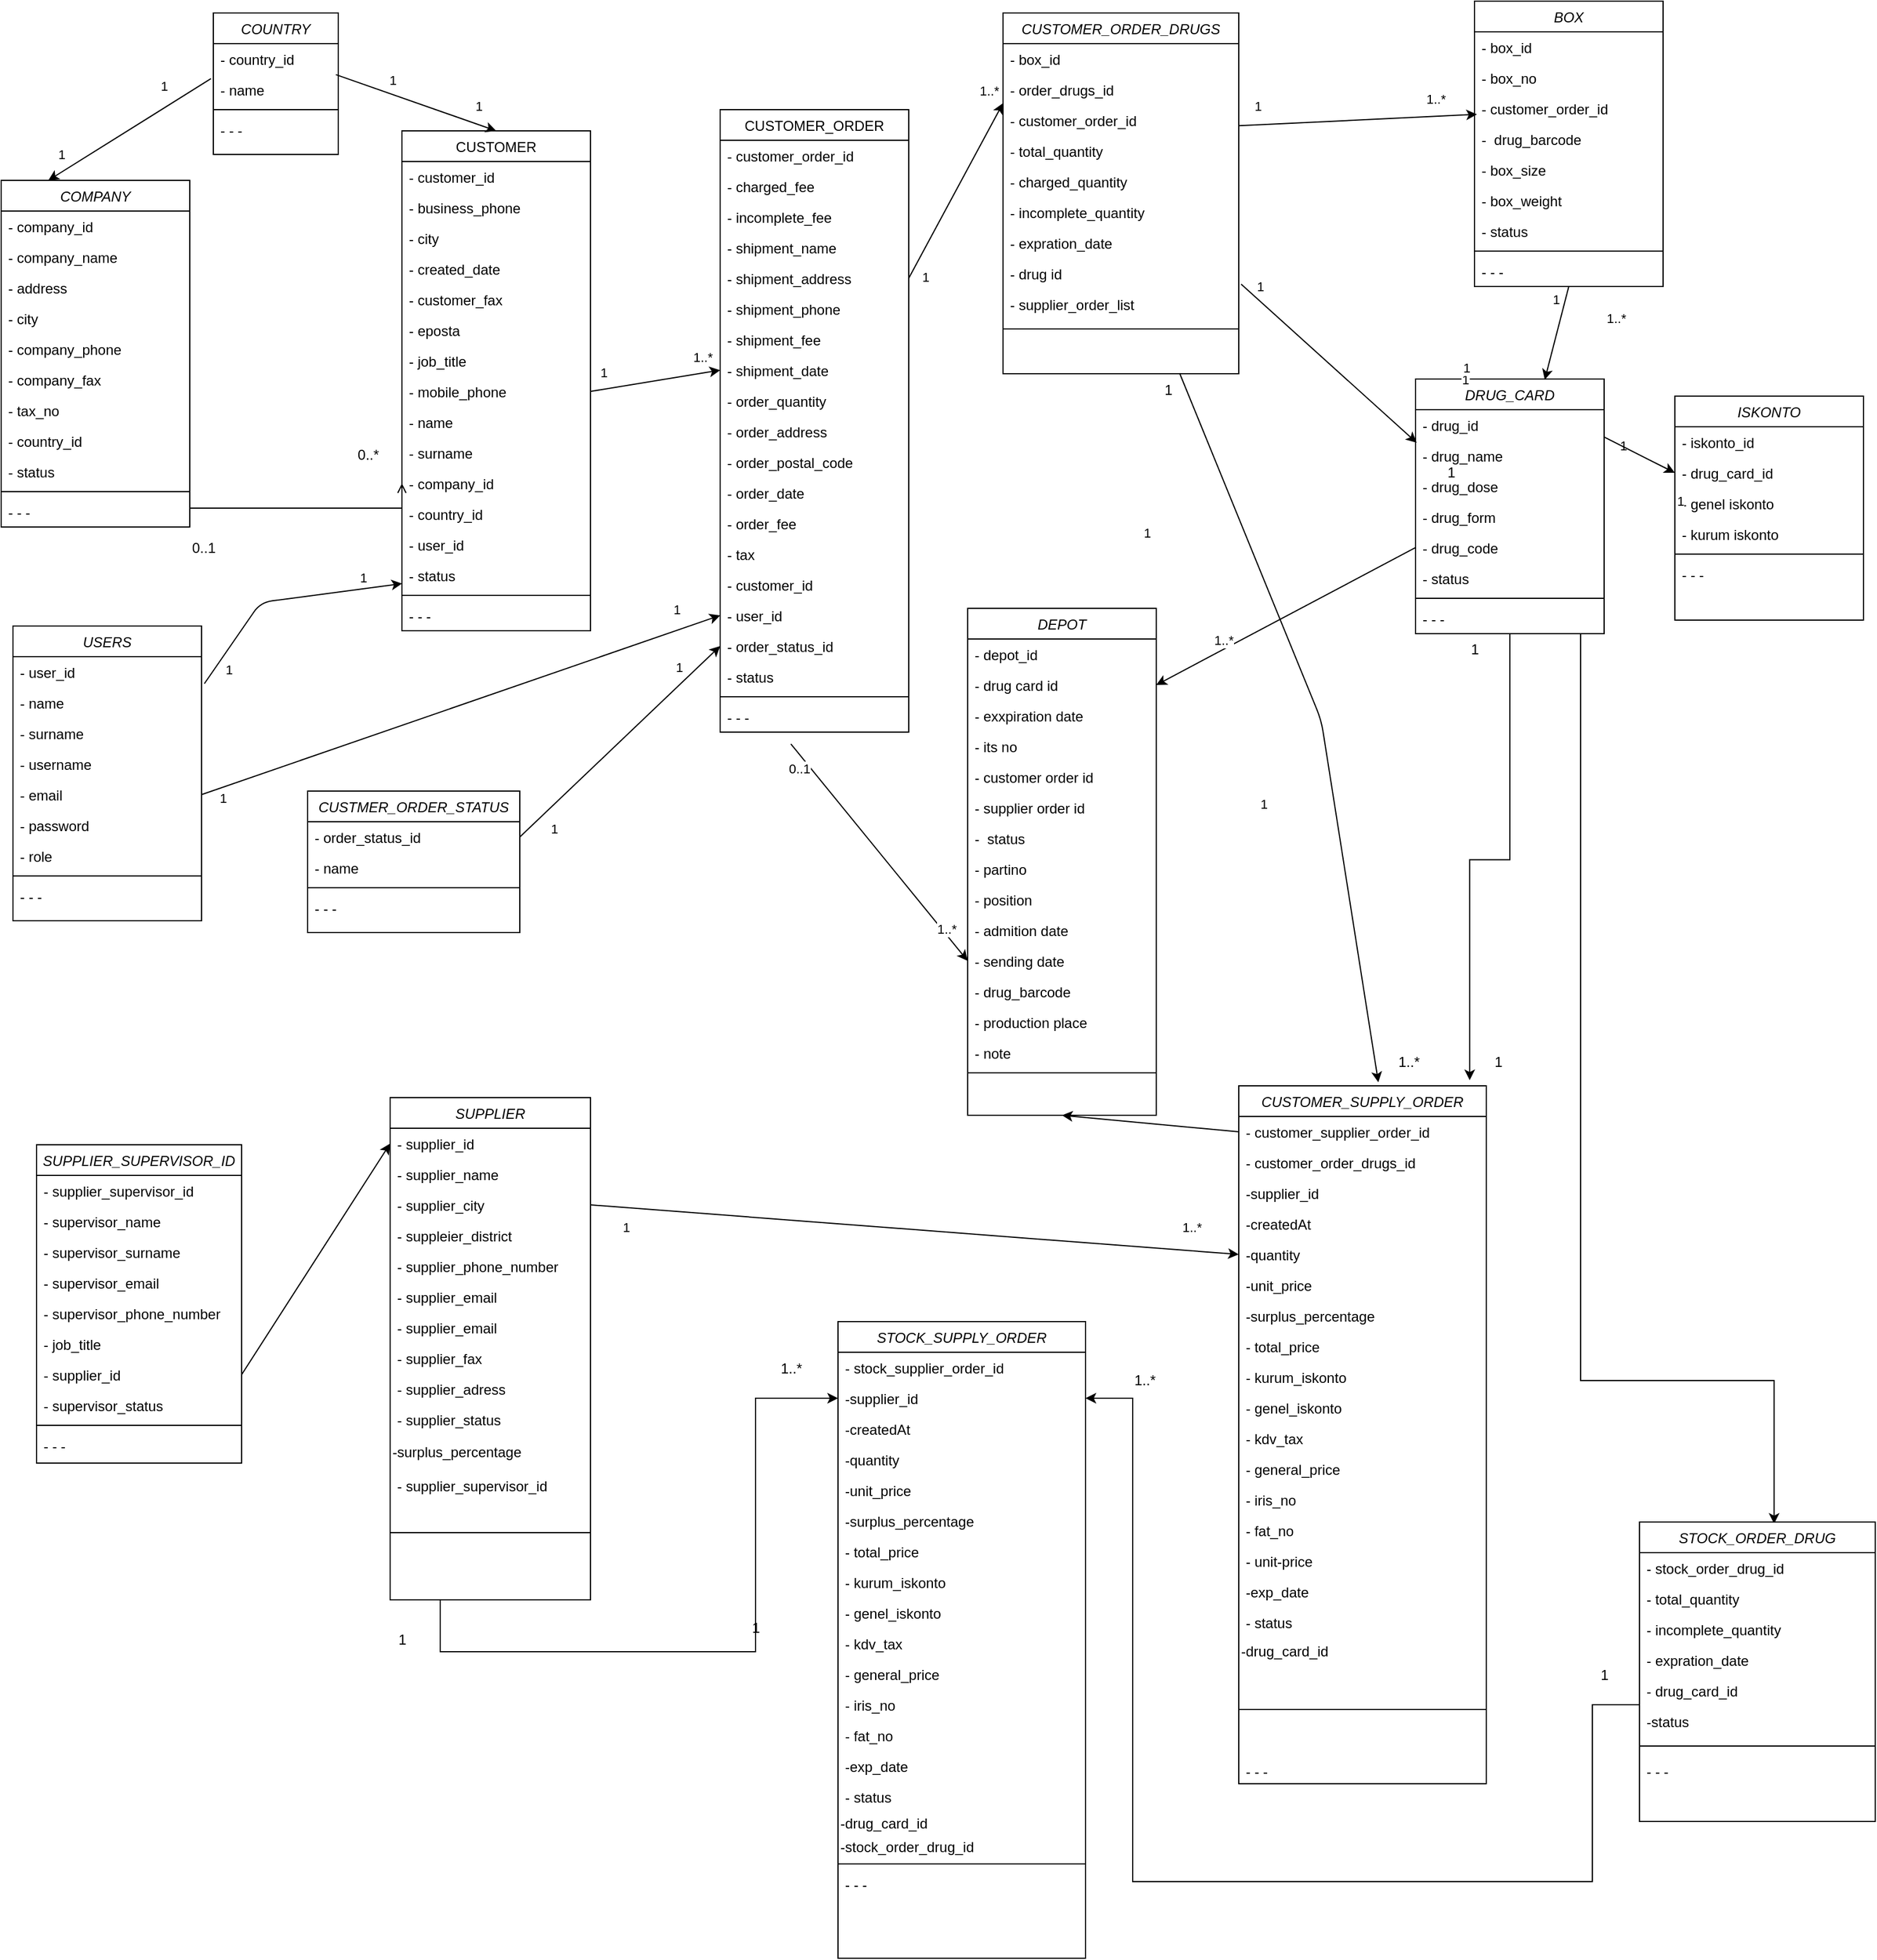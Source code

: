 <mxfile version="13.9.3" type="github">
  <diagram id="SHWc6_Efl7fnr4XrcgVO" name="Page-1">
    <mxGraphModel dx="1221" dy="578" grid="1" gridSize="10" guides="1" tooltips="1" connect="1" arrows="1" fold="1" page="1" pageScale="1" pageWidth="827" pageHeight="1169" math="0" shadow="0">
      <root>
        <mxCell id="0" />
        <mxCell id="1" parent="0" />
        <mxCell id="mX_RafrJ3beVsuIxFCsf-1" value="COMPANY&#xa;" style="swimlane;fontStyle=2;align=center;verticalAlign=top;childLayout=stackLayout;horizontal=1;startSize=26;horizontalStack=0;resizeParent=1;resizeLast=0;collapsible=1;marginBottom=0;rounded=0;shadow=0;strokeWidth=1;" parent="1" vertex="1">
          <mxGeometry x="20" y="172" width="160" height="294" as="geometry">
            <mxRectangle x="230" y="140" width="160" height="26" as="alternateBounds" />
          </mxGeometry>
        </mxCell>
        <mxCell id="mX_RafrJ3beVsuIxFCsf-2" value="- company_id" style="text;align=left;verticalAlign=top;spacingLeft=4;spacingRight=4;overflow=hidden;rotatable=0;points=[[0,0.5],[1,0.5]];portConstraint=eastwest;" parent="mX_RafrJ3beVsuIxFCsf-1" vertex="1">
          <mxGeometry y="26" width="160" height="26" as="geometry" />
        </mxCell>
        <mxCell id="mX_RafrJ3beVsuIxFCsf-3" value="- company_name" style="text;align=left;verticalAlign=top;spacingLeft=4;spacingRight=4;overflow=hidden;rotatable=0;points=[[0,0.5],[1,0.5]];portConstraint=eastwest;" parent="mX_RafrJ3beVsuIxFCsf-1" vertex="1">
          <mxGeometry y="52" width="160" height="26" as="geometry" />
        </mxCell>
        <mxCell id="mX_RafrJ3beVsuIxFCsf-4" value="- address" style="text;align=left;verticalAlign=top;spacingLeft=4;spacingRight=4;overflow=hidden;rotatable=0;points=[[0,0.5],[1,0.5]];portConstraint=eastwest;" parent="mX_RafrJ3beVsuIxFCsf-1" vertex="1">
          <mxGeometry y="78" width="160" height="26" as="geometry" />
        </mxCell>
        <mxCell id="mX_RafrJ3beVsuIxFCsf-5" value="- city" style="text;align=left;verticalAlign=top;spacingLeft=4;spacingRight=4;overflow=hidden;rotatable=0;points=[[0,0.5],[1,0.5]];portConstraint=eastwest;" parent="mX_RafrJ3beVsuIxFCsf-1" vertex="1">
          <mxGeometry y="104" width="160" height="26" as="geometry" />
        </mxCell>
        <mxCell id="mX_RafrJ3beVsuIxFCsf-6" value="- company_phone" style="text;align=left;verticalAlign=top;spacingLeft=4;spacingRight=4;overflow=hidden;rotatable=0;points=[[0,0.5],[1,0.5]];portConstraint=eastwest;rounded=0;shadow=0;html=0;" parent="mX_RafrJ3beVsuIxFCsf-1" vertex="1">
          <mxGeometry y="130" width="160" height="26" as="geometry" />
        </mxCell>
        <mxCell id="mX_RafrJ3beVsuIxFCsf-7" value="- company_fax" style="text;align=left;verticalAlign=top;spacingLeft=4;spacingRight=4;overflow=hidden;rotatable=0;points=[[0,0.5],[1,0.5]];portConstraint=eastwest;rounded=0;shadow=0;html=0;" parent="mX_RafrJ3beVsuIxFCsf-1" vertex="1">
          <mxGeometry y="156" width="160" height="26" as="geometry" />
        </mxCell>
        <mxCell id="mX_RafrJ3beVsuIxFCsf-8" value="- tax_no" style="text;align=left;verticalAlign=top;spacingLeft=4;spacingRight=4;overflow=hidden;rotatable=0;points=[[0,0.5],[1,0.5]];portConstraint=eastwest;rounded=0;shadow=0;html=0;" parent="mX_RafrJ3beVsuIxFCsf-1" vertex="1">
          <mxGeometry y="182" width="160" height="26" as="geometry" />
        </mxCell>
        <mxCell id="mX_RafrJ3beVsuIxFCsf-9" value="- country_id" style="text;align=left;verticalAlign=top;spacingLeft=4;spacingRight=4;overflow=hidden;rotatable=0;points=[[0,0.5],[1,0.5]];portConstraint=eastwest;rounded=0;shadow=0;html=0;" parent="mX_RafrJ3beVsuIxFCsf-1" vertex="1">
          <mxGeometry y="208" width="160" height="26" as="geometry" />
        </mxCell>
        <mxCell id="mX_RafrJ3beVsuIxFCsf-10" value="- status" style="text;align=left;verticalAlign=top;spacingLeft=4;spacingRight=4;overflow=hidden;rotatable=0;points=[[0,0.5],[1,0.5]];portConstraint=eastwest;rounded=0;shadow=0;html=0;" parent="mX_RafrJ3beVsuIxFCsf-1" vertex="1">
          <mxGeometry y="234" width="160" height="26" as="geometry" />
        </mxCell>
        <mxCell id="mX_RafrJ3beVsuIxFCsf-11" value="" style="line;html=1;strokeWidth=1;align=left;verticalAlign=middle;spacingTop=-1;spacingLeft=3;spacingRight=3;rotatable=0;labelPosition=right;points=[];portConstraint=eastwest;" parent="mX_RafrJ3beVsuIxFCsf-1" vertex="1">
          <mxGeometry y="260" width="160" height="8" as="geometry" />
        </mxCell>
        <mxCell id="mX_RafrJ3beVsuIxFCsf-12" value="- - - " style="text;align=left;verticalAlign=top;spacingLeft=4;spacingRight=4;overflow=hidden;rotatable=0;points=[[0,0.5],[1,0.5]];portConstraint=eastwest;" parent="mX_RafrJ3beVsuIxFCsf-1" vertex="1">
          <mxGeometry y="268" width="160" height="26" as="geometry" />
        </mxCell>
        <mxCell id="mX_RafrJ3beVsuIxFCsf-13" value="CUSTOMER&#xa;" style="swimlane;fontStyle=0;align=center;verticalAlign=top;childLayout=stackLayout;horizontal=1;startSize=26;horizontalStack=0;resizeParent=1;resizeLast=0;collapsible=1;marginBottom=0;rounded=0;shadow=0;strokeWidth=1;" parent="1" vertex="1">
          <mxGeometry x="360" y="130" width="160" height="424" as="geometry">
            <mxRectangle x="550" y="140" width="160" height="26" as="alternateBounds" />
          </mxGeometry>
        </mxCell>
        <mxCell id="mX_RafrJ3beVsuIxFCsf-14" value="- customer_id" style="text;align=left;verticalAlign=top;spacingLeft=4;spacingRight=4;overflow=hidden;rotatable=0;points=[[0,0.5],[1,0.5]];portConstraint=eastwest;" parent="mX_RafrJ3beVsuIxFCsf-13" vertex="1">
          <mxGeometry y="26" width="160" height="26" as="geometry" />
        </mxCell>
        <mxCell id="mX_RafrJ3beVsuIxFCsf-15" value="- business_phone" style="text;align=left;verticalAlign=top;spacingLeft=4;spacingRight=4;overflow=hidden;rotatable=0;points=[[0,0.5],[1,0.5]];portConstraint=eastwest;" parent="mX_RafrJ3beVsuIxFCsf-13" vertex="1">
          <mxGeometry y="52" width="160" height="26" as="geometry" />
        </mxCell>
        <mxCell id="mX_RafrJ3beVsuIxFCsf-16" value="- city" style="text;align=left;verticalAlign=top;spacingLeft=4;spacingRight=4;overflow=hidden;rotatable=0;points=[[0,0.5],[1,0.5]];portConstraint=eastwest;" parent="mX_RafrJ3beVsuIxFCsf-13" vertex="1">
          <mxGeometry y="78" width="160" height="26" as="geometry" />
        </mxCell>
        <mxCell id="mX_RafrJ3beVsuIxFCsf-17" value="- created_date" style="text;align=left;verticalAlign=top;spacingLeft=4;spacingRight=4;overflow=hidden;rotatable=0;points=[[0,0.5],[1,0.5]];portConstraint=eastwest;" parent="mX_RafrJ3beVsuIxFCsf-13" vertex="1">
          <mxGeometry y="104" width="160" height="26" as="geometry" />
        </mxCell>
        <mxCell id="mX_RafrJ3beVsuIxFCsf-18" value="- customer_fax" style="text;align=left;verticalAlign=top;spacingLeft=4;spacingRight=4;overflow=hidden;rotatable=0;points=[[0,0.5],[1,0.5]];portConstraint=eastwest;" parent="mX_RafrJ3beVsuIxFCsf-13" vertex="1">
          <mxGeometry y="130" width="160" height="26" as="geometry" />
        </mxCell>
        <mxCell id="mX_RafrJ3beVsuIxFCsf-19" value="- eposta" style="text;align=left;verticalAlign=top;spacingLeft=4;spacingRight=4;overflow=hidden;rotatable=0;points=[[0,0.5],[1,0.5]];portConstraint=eastwest;rounded=0;shadow=0;html=0;" parent="mX_RafrJ3beVsuIxFCsf-13" vertex="1">
          <mxGeometry y="156" width="160" height="26" as="geometry" />
        </mxCell>
        <mxCell id="mX_RafrJ3beVsuIxFCsf-20" value="- job_title" style="text;align=left;verticalAlign=top;spacingLeft=4;spacingRight=4;overflow=hidden;rotatable=0;points=[[0,0.5],[1,0.5]];portConstraint=eastwest;rounded=0;shadow=0;html=0;" parent="mX_RafrJ3beVsuIxFCsf-13" vertex="1">
          <mxGeometry y="182" width="160" height="26" as="geometry" />
        </mxCell>
        <mxCell id="mX_RafrJ3beVsuIxFCsf-21" value="- mobile_phone&#xa;" style="text;align=left;verticalAlign=top;spacingLeft=4;spacingRight=4;overflow=hidden;rotatable=0;points=[[0,0.5],[1,0.5]];portConstraint=eastwest;rounded=0;shadow=0;html=0;" parent="mX_RafrJ3beVsuIxFCsf-13" vertex="1">
          <mxGeometry y="208" width="160" height="26" as="geometry" />
        </mxCell>
        <mxCell id="mX_RafrJ3beVsuIxFCsf-22" value="- name" style="text;align=left;verticalAlign=top;spacingLeft=4;spacingRight=4;overflow=hidden;rotatable=0;points=[[0,0.5],[1,0.5]];portConstraint=eastwest;rounded=0;shadow=0;html=0;" parent="mX_RafrJ3beVsuIxFCsf-13" vertex="1">
          <mxGeometry y="234" width="160" height="26" as="geometry" />
        </mxCell>
        <mxCell id="mX_RafrJ3beVsuIxFCsf-23" value="- surname" style="text;align=left;verticalAlign=top;spacingLeft=4;spacingRight=4;overflow=hidden;rotatable=0;points=[[0,0.5],[1,0.5]];portConstraint=eastwest;rounded=0;shadow=0;html=0;" parent="mX_RafrJ3beVsuIxFCsf-13" vertex="1">
          <mxGeometry y="260" width="160" height="26" as="geometry" />
        </mxCell>
        <mxCell id="mX_RafrJ3beVsuIxFCsf-24" value="- company_id" style="text;align=left;verticalAlign=top;spacingLeft=4;spacingRight=4;overflow=hidden;rotatable=0;points=[[0,0.5],[1,0.5]];portConstraint=eastwest;rounded=0;shadow=0;html=0;" parent="mX_RafrJ3beVsuIxFCsf-13" vertex="1">
          <mxGeometry y="286" width="160" height="26" as="geometry" />
        </mxCell>
        <mxCell id="mX_RafrJ3beVsuIxFCsf-25" value="- country_id" style="text;align=left;verticalAlign=top;spacingLeft=4;spacingRight=4;overflow=hidden;rotatable=0;points=[[0,0.5],[1,0.5]];portConstraint=eastwest;rounded=0;shadow=0;html=0;" parent="mX_RafrJ3beVsuIxFCsf-13" vertex="1">
          <mxGeometry y="312" width="160" height="26" as="geometry" />
        </mxCell>
        <mxCell id="mX_RafrJ3beVsuIxFCsf-26" value="- user_id" style="text;align=left;verticalAlign=top;spacingLeft=4;spacingRight=4;overflow=hidden;rotatable=0;points=[[0,0.5],[1,0.5]];portConstraint=eastwest;rounded=0;shadow=0;html=0;" parent="mX_RafrJ3beVsuIxFCsf-13" vertex="1">
          <mxGeometry y="338" width="160" height="26" as="geometry" />
        </mxCell>
        <mxCell id="mX_RafrJ3beVsuIxFCsf-27" value="- status" style="text;align=left;verticalAlign=top;spacingLeft=4;spacingRight=4;overflow=hidden;rotatable=0;points=[[0,0.5],[1,0.5]];portConstraint=eastwest;rounded=0;shadow=0;html=0;" parent="mX_RafrJ3beVsuIxFCsf-13" vertex="1">
          <mxGeometry y="364" width="160" height="26" as="geometry" />
        </mxCell>
        <mxCell id="mX_RafrJ3beVsuIxFCsf-28" value="" style="line;html=1;strokeWidth=1;align=left;verticalAlign=middle;spacingTop=-1;spacingLeft=3;spacingRight=3;rotatable=0;labelPosition=right;points=[];portConstraint=eastwest;" parent="mX_RafrJ3beVsuIxFCsf-13" vertex="1">
          <mxGeometry y="390" width="160" height="8" as="geometry" />
        </mxCell>
        <mxCell id="mX_RafrJ3beVsuIxFCsf-29" value="- - - " style="text;align=left;verticalAlign=top;spacingLeft=4;spacingRight=4;overflow=hidden;rotatable=0;points=[[0,0.5],[1,0.5]];portConstraint=eastwest;" parent="mX_RafrJ3beVsuIxFCsf-13" vertex="1">
          <mxGeometry y="398" width="160" height="26" as="geometry" />
        </mxCell>
        <mxCell id="mX_RafrJ3beVsuIxFCsf-30" value="" style="endArrow=open;shadow=0;strokeWidth=1;rounded=0;endFill=1;edgeStyle=elbowEdgeStyle;elbow=vertical;entryX=0;entryY=0.5;entryDx=0;entryDy=0;" parent="1" source="mX_RafrJ3beVsuIxFCsf-1" target="mX_RafrJ3beVsuIxFCsf-24" edge="1">
          <mxGeometry x="0.5" y="41" relative="1" as="geometry">
            <mxPoint x="380" y="192" as="sourcePoint" />
            <mxPoint x="290" y="450" as="targetPoint" />
            <mxPoint x="-40" y="32" as="offset" />
            <Array as="points">
              <mxPoint x="330" y="450" />
              <mxPoint x="290" y="450" />
              <mxPoint x="270" y="471" />
              <mxPoint x="240" y="490" />
            </Array>
          </mxGeometry>
        </mxCell>
        <mxCell id="mX_RafrJ3beVsuIxFCsf-31" value="0..1" style="resizable=0;align=left;verticalAlign=bottom;labelBackgroundColor=none;fontSize=12;" parent="mX_RafrJ3beVsuIxFCsf-30" connectable="0" vertex="1">
          <mxGeometry x="-1" relative="1" as="geometry">
            <mxPoint y="42.28" as="offset" />
          </mxGeometry>
        </mxCell>
        <mxCell id="mX_RafrJ3beVsuIxFCsf-32" value="0..*" style="resizable=0;align=right;verticalAlign=bottom;labelBackgroundColor=none;fontSize=12;" parent="mX_RafrJ3beVsuIxFCsf-30" connectable="0" vertex="1">
          <mxGeometry x="1" relative="1" as="geometry">
            <mxPoint x="-17.93" y="-15.72" as="offset" />
          </mxGeometry>
        </mxCell>
        <mxCell id="mX_RafrJ3beVsuIxFCsf-33" value="CUSTOMER_ORDER" style="swimlane;fontStyle=0;align=center;verticalAlign=top;childLayout=stackLayout;horizontal=1;startSize=26;horizontalStack=0;resizeParent=1;resizeLast=0;collapsible=1;marginBottom=0;rounded=0;shadow=0;strokeWidth=1;" parent="1" vertex="1">
          <mxGeometry x="630" y="112" width="160" height="528" as="geometry">
            <mxRectangle x="550" y="140" width="160" height="26" as="alternateBounds" />
          </mxGeometry>
        </mxCell>
        <mxCell id="mX_RafrJ3beVsuIxFCsf-34" value="- customer_order_id" style="text;align=left;verticalAlign=top;spacingLeft=4;spacingRight=4;overflow=hidden;rotatable=0;points=[[0,0.5],[1,0.5]];portConstraint=eastwest;" parent="mX_RafrJ3beVsuIxFCsf-33" vertex="1">
          <mxGeometry y="26" width="160" height="26" as="geometry" />
        </mxCell>
        <mxCell id="mX_RafrJ3beVsuIxFCsf-35" value="- charged_fee" style="text;align=left;verticalAlign=top;spacingLeft=4;spacingRight=4;overflow=hidden;rotatable=0;points=[[0,0.5],[1,0.5]];portConstraint=eastwest;" parent="mX_RafrJ3beVsuIxFCsf-33" vertex="1">
          <mxGeometry y="52" width="160" height="26" as="geometry" />
        </mxCell>
        <mxCell id="mX_RafrJ3beVsuIxFCsf-36" value="- incomplete_fee" style="text;align=left;verticalAlign=top;spacingLeft=4;spacingRight=4;overflow=hidden;rotatable=0;points=[[0,0.5],[1,0.5]];portConstraint=eastwest;" parent="mX_RafrJ3beVsuIxFCsf-33" vertex="1">
          <mxGeometry y="78" width="160" height="26" as="geometry" />
        </mxCell>
        <mxCell id="mX_RafrJ3beVsuIxFCsf-37" value="- shipment_name" style="text;align=left;verticalAlign=top;spacingLeft=4;spacingRight=4;overflow=hidden;rotatable=0;points=[[0,0.5],[1,0.5]];portConstraint=eastwest;" parent="mX_RafrJ3beVsuIxFCsf-33" vertex="1">
          <mxGeometry y="104" width="160" height="26" as="geometry" />
        </mxCell>
        <mxCell id="mX_RafrJ3beVsuIxFCsf-38" value="- shipment_address" style="text;align=left;verticalAlign=top;spacingLeft=4;spacingRight=4;overflow=hidden;rotatable=0;points=[[0,0.5],[1,0.5]];portConstraint=eastwest;" parent="mX_RafrJ3beVsuIxFCsf-33" vertex="1">
          <mxGeometry y="130" width="160" height="26" as="geometry" />
        </mxCell>
        <mxCell id="mX_RafrJ3beVsuIxFCsf-39" value="- shipment_phone" style="text;align=left;verticalAlign=top;spacingLeft=4;spacingRight=4;overflow=hidden;rotatable=0;points=[[0,0.5],[1,0.5]];portConstraint=eastwest;rounded=0;shadow=0;html=0;" parent="mX_RafrJ3beVsuIxFCsf-33" vertex="1">
          <mxGeometry y="156" width="160" height="26" as="geometry" />
        </mxCell>
        <mxCell id="mX_RafrJ3beVsuIxFCsf-40" value="- shipment_fee" style="text;align=left;verticalAlign=top;spacingLeft=4;spacingRight=4;overflow=hidden;rotatable=0;points=[[0,0.5],[1,0.5]];portConstraint=eastwest;rounded=0;shadow=0;html=0;" parent="mX_RafrJ3beVsuIxFCsf-33" vertex="1">
          <mxGeometry y="182" width="160" height="26" as="geometry" />
        </mxCell>
        <mxCell id="mX_RafrJ3beVsuIxFCsf-41" value="- shipment_date" style="text;align=left;verticalAlign=top;spacingLeft=4;spacingRight=4;overflow=hidden;rotatable=0;points=[[0,0.5],[1,0.5]];portConstraint=eastwest;rounded=0;shadow=0;html=0;" parent="mX_RafrJ3beVsuIxFCsf-33" vertex="1">
          <mxGeometry y="208" width="160" height="26" as="geometry" />
        </mxCell>
        <mxCell id="mX_RafrJ3beVsuIxFCsf-42" value="- order_quantity" style="text;align=left;verticalAlign=top;spacingLeft=4;spacingRight=4;overflow=hidden;rotatable=0;points=[[0,0.5],[1,0.5]];portConstraint=eastwest;rounded=0;shadow=0;html=0;" parent="mX_RafrJ3beVsuIxFCsf-33" vertex="1">
          <mxGeometry y="234" width="160" height="26" as="geometry" />
        </mxCell>
        <mxCell id="mX_RafrJ3beVsuIxFCsf-43" value="- order_address" style="text;align=left;verticalAlign=top;spacingLeft=4;spacingRight=4;overflow=hidden;rotatable=0;points=[[0,0.5],[1,0.5]];portConstraint=eastwest;rounded=0;shadow=0;html=0;" parent="mX_RafrJ3beVsuIxFCsf-33" vertex="1">
          <mxGeometry y="260" width="160" height="26" as="geometry" />
        </mxCell>
        <mxCell id="mX_RafrJ3beVsuIxFCsf-44" value="- order_postal_code" style="text;align=left;verticalAlign=top;spacingLeft=4;spacingRight=4;overflow=hidden;rotatable=0;points=[[0,0.5],[1,0.5]];portConstraint=eastwest;rounded=0;shadow=0;html=0;" parent="mX_RafrJ3beVsuIxFCsf-33" vertex="1">
          <mxGeometry y="286" width="160" height="26" as="geometry" />
        </mxCell>
        <mxCell id="mX_RafrJ3beVsuIxFCsf-45" value="- order_date" style="text;align=left;verticalAlign=top;spacingLeft=4;spacingRight=4;overflow=hidden;rotatable=0;points=[[0,0.5],[1,0.5]];portConstraint=eastwest;rounded=0;shadow=0;html=0;" parent="mX_RafrJ3beVsuIxFCsf-33" vertex="1">
          <mxGeometry y="312" width="160" height="26" as="geometry" />
        </mxCell>
        <mxCell id="mX_RafrJ3beVsuIxFCsf-46" value="- order_fee" style="text;align=left;verticalAlign=top;spacingLeft=4;spacingRight=4;overflow=hidden;rotatable=0;points=[[0,0.5],[1,0.5]];portConstraint=eastwest;rounded=0;shadow=0;html=0;" parent="mX_RafrJ3beVsuIxFCsf-33" vertex="1">
          <mxGeometry y="338" width="160" height="26" as="geometry" />
        </mxCell>
        <mxCell id="mX_RafrJ3beVsuIxFCsf-47" value="- tax" style="text;align=left;verticalAlign=top;spacingLeft=4;spacingRight=4;overflow=hidden;rotatable=0;points=[[0,0.5],[1,0.5]];portConstraint=eastwest;rounded=0;shadow=0;html=0;" parent="mX_RafrJ3beVsuIxFCsf-33" vertex="1">
          <mxGeometry y="364" width="160" height="26" as="geometry" />
        </mxCell>
        <mxCell id="mX_RafrJ3beVsuIxFCsf-48" value="- customer_id" style="text;align=left;verticalAlign=top;spacingLeft=4;spacingRight=4;overflow=hidden;rotatable=0;points=[[0,0.5],[1,0.5]];portConstraint=eastwest;rounded=0;shadow=0;html=0;" parent="mX_RafrJ3beVsuIxFCsf-33" vertex="1">
          <mxGeometry y="390" width="160" height="26" as="geometry" />
        </mxCell>
        <mxCell id="mX_RafrJ3beVsuIxFCsf-49" value="- user_id" style="text;align=left;verticalAlign=top;spacingLeft=4;spacingRight=4;overflow=hidden;rotatable=0;points=[[0,0.5],[1,0.5]];portConstraint=eastwest;rounded=0;shadow=0;html=0;" parent="mX_RafrJ3beVsuIxFCsf-33" vertex="1">
          <mxGeometry y="416" width="160" height="26" as="geometry" />
        </mxCell>
        <mxCell id="mX_RafrJ3beVsuIxFCsf-50" value="- order_status_id" style="text;align=left;verticalAlign=top;spacingLeft=4;spacingRight=4;overflow=hidden;rotatable=0;points=[[0,0.5],[1,0.5]];portConstraint=eastwest;rounded=0;shadow=0;html=0;" parent="mX_RafrJ3beVsuIxFCsf-33" vertex="1">
          <mxGeometry y="442" width="160" height="26" as="geometry" />
        </mxCell>
        <mxCell id="mX_RafrJ3beVsuIxFCsf-51" value="- status" style="text;align=left;verticalAlign=top;spacingLeft=4;spacingRight=4;overflow=hidden;rotatable=0;points=[[0,0.5],[1,0.5]];portConstraint=eastwest;rounded=0;shadow=0;html=0;" parent="mX_RafrJ3beVsuIxFCsf-33" vertex="1">
          <mxGeometry y="468" width="160" height="26" as="geometry" />
        </mxCell>
        <mxCell id="mX_RafrJ3beVsuIxFCsf-52" value="" style="line;html=1;strokeWidth=1;align=left;verticalAlign=middle;spacingTop=-1;spacingLeft=3;spacingRight=3;rotatable=0;labelPosition=right;points=[];portConstraint=eastwest;" parent="mX_RafrJ3beVsuIxFCsf-33" vertex="1">
          <mxGeometry y="494" width="160" height="8" as="geometry" />
        </mxCell>
        <mxCell id="mX_RafrJ3beVsuIxFCsf-53" value="- - -" style="text;align=left;verticalAlign=top;spacingLeft=4;spacingRight=4;overflow=hidden;rotatable=0;points=[[0,0.5],[1,0.5]];portConstraint=eastwest;" parent="mX_RafrJ3beVsuIxFCsf-33" vertex="1">
          <mxGeometry y="502" width="160" height="26" as="geometry" />
        </mxCell>
        <mxCell id="mX_RafrJ3beVsuIxFCsf-54" value="" style="endArrow=classic;html=1;entryX=0;entryY=0.5;entryDx=0;entryDy=0;exitX=1;exitY=0.5;exitDx=0;exitDy=0;" parent="1" source="mX_RafrJ3beVsuIxFCsf-21" target="mX_RafrJ3beVsuIxFCsf-41" edge="1">
          <mxGeometry width="50" height="50" relative="1" as="geometry">
            <mxPoint x="400" y="380" as="sourcePoint" />
            <mxPoint x="450" y="330" as="targetPoint" />
          </mxGeometry>
        </mxCell>
        <mxCell id="mX_RafrJ3beVsuIxFCsf-55" value="1..*" style="edgeLabel;html=1;align=center;verticalAlign=middle;resizable=0;points=[];" parent="mX_RafrJ3beVsuIxFCsf-54" vertex="1" connectable="0">
          <mxGeometry x="0.807" relative="1" as="geometry">
            <mxPoint x="-4.76" y="-13" as="offset" />
          </mxGeometry>
        </mxCell>
        <mxCell id="mX_RafrJ3beVsuIxFCsf-56" value="1" style="edgeLabel;html=1;align=center;verticalAlign=middle;resizable=0;points=[];" parent="mX_RafrJ3beVsuIxFCsf-54" vertex="1" connectable="0">
          <mxGeometry x="-0.889" relative="1" as="geometry">
            <mxPoint x="5" y="-15" as="offset" />
          </mxGeometry>
        </mxCell>
        <mxCell id="mX_RafrJ3beVsuIxFCsf-57" value="CUSTOMER_ORDER_DRUGS" style="swimlane;fontStyle=2;align=center;verticalAlign=top;childLayout=stackLayout;horizontal=1;startSize=26;horizontalStack=0;resizeParent=1;resizeLast=0;collapsible=1;marginBottom=0;rounded=0;shadow=0;strokeWidth=1;" parent="1" vertex="1">
          <mxGeometry x="870" y="30" width="200" height="306" as="geometry">
            <mxRectangle x="230" y="140" width="160" height="26" as="alternateBounds" />
          </mxGeometry>
        </mxCell>
        <mxCell id="mX_RafrJ3beVsuIxFCsf-58" value="- box_id" style="text;align=left;verticalAlign=top;spacingLeft=4;spacingRight=4;overflow=hidden;rotatable=0;points=[[0,0.5],[1,0.5]];portConstraint=eastwest;" parent="mX_RafrJ3beVsuIxFCsf-57" vertex="1">
          <mxGeometry y="26" width="200" height="26" as="geometry" />
        </mxCell>
        <mxCell id="mX_RafrJ3beVsuIxFCsf-59" value="- order_drugs_id" style="text;align=left;verticalAlign=top;spacingLeft=4;spacingRight=4;overflow=hidden;rotatable=0;points=[[0,0.5],[1,0.5]];portConstraint=eastwest;" parent="mX_RafrJ3beVsuIxFCsf-57" vertex="1">
          <mxGeometry y="52" width="200" height="26" as="geometry" />
        </mxCell>
        <mxCell id="mX_RafrJ3beVsuIxFCsf-60" value="- customer_order_id" style="text;align=left;verticalAlign=top;spacingLeft=4;spacingRight=4;overflow=hidden;rotatable=0;points=[[0,0.5],[1,0.5]];portConstraint=eastwest;" parent="mX_RafrJ3beVsuIxFCsf-57" vertex="1">
          <mxGeometry y="78" width="200" height="26" as="geometry" />
        </mxCell>
        <mxCell id="mX_RafrJ3beVsuIxFCsf-61" value="- total_quantity" style="text;align=left;verticalAlign=top;spacingLeft=4;spacingRight=4;overflow=hidden;rotatable=0;points=[[0,0.5],[1,0.5]];portConstraint=eastwest;" parent="mX_RafrJ3beVsuIxFCsf-57" vertex="1">
          <mxGeometry y="104" width="200" height="26" as="geometry" />
        </mxCell>
        <mxCell id="mX_RafrJ3beVsuIxFCsf-62" value="- charged_quantity" style="text;align=left;verticalAlign=top;spacingLeft=4;spacingRight=4;overflow=hidden;rotatable=0;points=[[0,0.5],[1,0.5]];portConstraint=eastwest;" parent="mX_RafrJ3beVsuIxFCsf-57" vertex="1">
          <mxGeometry y="130" width="200" height="26" as="geometry" />
        </mxCell>
        <mxCell id="mX_RafrJ3beVsuIxFCsf-63" value="- incomplete_quantity" style="text;align=left;verticalAlign=top;spacingLeft=4;spacingRight=4;overflow=hidden;rotatable=0;points=[[0,0.5],[1,0.5]];portConstraint=eastwest;" parent="mX_RafrJ3beVsuIxFCsf-57" vertex="1">
          <mxGeometry y="156" width="200" height="26" as="geometry" />
        </mxCell>
        <mxCell id="mX_RafrJ3beVsuIxFCsf-64" value="- expration_date" style="text;align=left;verticalAlign=top;spacingLeft=4;spacingRight=4;overflow=hidden;rotatable=0;points=[[0,0.5],[1,0.5]];portConstraint=eastwest;" parent="mX_RafrJ3beVsuIxFCsf-57" vertex="1">
          <mxGeometry y="182" width="200" height="26" as="geometry" />
        </mxCell>
        <mxCell id="mX_RafrJ3beVsuIxFCsf-65" value="- drug id" style="text;align=left;verticalAlign=top;spacingLeft=4;spacingRight=4;overflow=hidden;rotatable=0;points=[[0,0.5],[1,0.5]];portConstraint=eastwest;" parent="mX_RafrJ3beVsuIxFCsf-57" vertex="1">
          <mxGeometry y="208" width="200" height="26" as="geometry" />
        </mxCell>
        <mxCell id="mX_RafrJ3beVsuIxFCsf-66" value="- supplier_order_list" style="text;align=left;verticalAlign=top;spacingLeft=4;spacingRight=4;overflow=hidden;rotatable=0;points=[[0,0.5],[1,0.5]];portConstraint=eastwest;" parent="mX_RafrJ3beVsuIxFCsf-57" vertex="1">
          <mxGeometry y="234" width="200" height="26" as="geometry" />
        </mxCell>
        <mxCell id="mX_RafrJ3beVsuIxFCsf-67" value="" style="line;html=1;strokeWidth=1;align=left;verticalAlign=middle;spacingTop=-1;spacingLeft=3;spacingRight=3;rotatable=0;labelPosition=right;points=[];portConstraint=eastwest;" parent="mX_RafrJ3beVsuIxFCsf-57" vertex="1">
          <mxGeometry y="260" width="200" height="16" as="geometry" />
        </mxCell>
        <mxCell id="mX_RafrJ3beVsuIxFCsf-68" value="" style="endArrow=classic;html=1;entryX=0;entryY=0.25;entryDx=0;entryDy=0;exitX=1;exitY=0.5;exitDx=0;exitDy=0;" parent="1" source="mX_RafrJ3beVsuIxFCsf-38" target="mX_RafrJ3beVsuIxFCsf-57" edge="1">
          <mxGeometry width="50" height="50" relative="1" as="geometry">
            <mxPoint x="520" y="430" as="sourcePoint" />
            <mxPoint x="250" y="390" as="targetPoint" />
          </mxGeometry>
        </mxCell>
        <mxCell id="mX_RafrJ3beVsuIxFCsf-69" value="1" style="edgeLabel;html=1;align=center;verticalAlign=middle;resizable=0;points=[];" parent="mX_RafrJ3beVsuIxFCsf-68" vertex="1" connectable="0">
          <mxGeometry x="-0.925" relative="1" as="geometry">
            <mxPoint x="10.38" y="4.26" as="offset" />
          </mxGeometry>
        </mxCell>
        <mxCell id="mX_RafrJ3beVsuIxFCsf-70" value="1..*" style="edgeLabel;html=1;align=center;verticalAlign=middle;resizable=0;points=[];" parent="mX_RafrJ3beVsuIxFCsf-68" vertex="1" connectable="0">
          <mxGeometry x="0.901" y="-1" relative="1" as="geometry">
            <mxPoint x="-9.67" y="-18.51" as="offset" />
          </mxGeometry>
        </mxCell>
        <mxCell id="mX_RafrJ3beVsuIxFCsf-71" value="USERS" style="swimlane;fontStyle=2;align=center;verticalAlign=top;childLayout=stackLayout;horizontal=1;startSize=26;horizontalStack=0;resizeParent=1;resizeLast=0;collapsible=1;marginBottom=0;rounded=0;shadow=0;strokeWidth=1;" parent="1" vertex="1">
          <mxGeometry x="30" y="550" width="160" height="250" as="geometry">
            <mxRectangle x="230" y="140" width="160" height="26" as="alternateBounds" />
          </mxGeometry>
        </mxCell>
        <mxCell id="mX_RafrJ3beVsuIxFCsf-72" value="- user_id" style="text;align=left;verticalAlign=top;spacingLeft=4;spacingRight=4;overflow=hidden;rotatable=0;points=[[0,0.5],[1,0.5]];portConstraint=eastwest;" parent="mX_RafrJ3beVsuIxFCsf-71" vertex="1">
          <mxGeometry y="26" width="160" height="26" as="geometry" />
        </mxCell>
        <mxCell id="mX_RafrJ3beVsuIxFCsf-73" value="- name" style="text;align=left;verticalAlign=top;spacingLeft=4;spacingRight=4;overflow=hidden;rotatable=0;points=[[0,0.5],[1,0.5]];portConstraint=eastwest;" parent="mX_RafrJ3beVsuIxFCsf-71" vertex="1">
          <mxGeometry y="52" width="160" height="26" as="geometry" />
        </mxCell>
        <mxCell id="mX_RafrJ3beVsuIxFCsf-74" value="- surname" style="text;align=left;verticalAlign=top;spacingLeft=4;spacingRight=4;overflow=hidden;rotatable=0;points=[[0,0.5],[1,0.5]];portConstraint=eastwest;" parent="mX_RafrJ3beVsuIxFCsf-71" vertex="1">
          <mxGeometry y="78" width="160" height="26" as="geometry" />
        </mxCell>
        <mxCell id="mX_RafrJ3beVsuIxFCsf-75" value="- username" style="text;align=left;verticalAlign=top;spacingLeft=4;spacingRight=4;overflow=hidden;rotatable=0;points=[[0,0.5],[1,0.5]];portConstraint=eastwest;" parent="mX_RafrJ3beVsuIxFCsf-71" vertex="1">
          <mxGeometry y="104" width="160" height="26" as="geometry" />
        </mxCell>
        <mxCell id="mX_RafrJ3beVsuIxFCsf-76" value="- email" style="text;align=left;verticalAlign=top;spacingLeft=4;spacingRight=4;overflow=hidden;rotatable=0;points=[[0,0.5],[1,0.5]];portConstraint=eastwest;rounded=0;shadow=0;html=0;" parent="mX_RafrJ3beVsuIxFCsf-71" vertex="1">
          <mxGeometry y="130" width="160" height="26" as="geometry" />
        </mxCell>
        <mxCell id="mX_RafrJ3beVsuIxFCsf-77" value="- password" style="text;align=left;verticalAlign=top;spacingLeft=4;spacingRight=4;overflow=hidden;rotatable=0;points=[[0,0.5],[1,0.5]];portConstraint=eastwest;rounded=0;shadow=0;html=0;" parent="mX_RafrJ3beVsuIxFCsf-71" vertex="1">
          <mxGeometry y="156" width="160" height="26" as="geometry" />
        </mxCell>
        <mxCell id="mX_RafrJ3beVsuIxFCsf-78" value="- role" style="text;align=left;verticalAlign=top;spacingLeft=4;spacingRight=4;overflow=hidden;rotatable=0;points=[[0,0.5],[1,0.5]];portConstraint=eastwest;rounded=0;shadow=0;html=0;" parent="mX_RafrJ3beVsuIxFCsf-71" vertex="1">
          <mxGeometry y="182" width="160" height="26" as="geometry" />
        </mxCell>
        <mxCell id="mX_RafrJ3beVsuIxFCsf-79" value="" style="line;html=1;strokeWidth=1;align=left;verticalAlign=middle;spacingTop=-1;spacingLeft=3;spacingRight=3;rotatable=0;labelPosition=right;points=[];portConstraint=eastwest;" parent="mX_RafrJ3beVsuIxFCsf-71" vertex="1">
          <mxGeometry y="208" width="160" height="8" as="geometry" />
        </mxCell>
        <mxCell id="mX_RafrJ3beVsuIxFCsf-80" value="- - -" style="text;align=left;verticalAlign=top;spacingLeft=4;spacingRight=4;overflow=hidden;rotatable=0;points=[[0,0.5],[1,0.5]];portConstraint=eastwest;" parent="mX_RafrJ3beVsuIxFCsf-71" vertex="1">
          <mxGeometry y="216" width="160" height="26" as="geometry" />
        </mxCell>
        <mxCell id="mX_RafrJ3beVsuIxFCsf-81" value="" style="endArrow=classic;html=1;exitX=1.015;exitY=-0.121;exitDx=0;exitDy=0;exitPerimeter=0;entryX=0.001;entryY=0.769;entryDx=0;entryDy=0;entryPerimeter=0;" parent="1" source="mX_RafrJ3beVsuIxFCsf-73" target="mX_RafrJ3beVsuIxFCsf-27" edge="1">
          <mxGeometry width="50" height="50" relative="1" as="geometry">
            <mxPoint x="190" y="430" as="sourcePoint" />
            <mxPoint x="287" y="335" as="targetPoint" />
            <Array as="points">
              <mxPoint x="240" y="530" />
            </Array>
          </mxGeometry>
        </mxCell>
        <mxCell id="mX_RafrJ3beVsuIxFCsf-82" value="1" style="edgeLabel;html=1;align=center;verticalAlign=middle;resizable=0;points=[];" parent="mX_RafrJ3beVsuIxFCsf-81" vertex="1" connectable="0">
          <mxGeometry x="-0.774" relative="1" as="geometry">
            <mxPoint x="7" y="7" as="offset" />
          </mxGeometry>
        </mxCell>
        <mxCell id="mX_RafrJ3beVsuIxFCsf-83" value="1" style="edgeLabel;html=1;align=center;verticalAlign=middle;resizable=0;points=[];" parent="mX_RafrJ3beVsuIxFCsf-81" vertex="1" connectable="0">
          <mxGeometry x="0.752" y="-1" relative="1" as="geometry">
            <mxPoint x="-8" y="-10" as="offset" />
          </mxGeometry>
        </mxCell>
        <mxCell id="mX_RafrJ3beVsuIxFCsf-84" value="" style="endArrow=classic;html=1;entryX=0;entryY=0.5;entryDx=0;entryDy=0;exitX=1;exitY=0.5;exitDx=0;exitDy=0;" parent="1" source="mX_RafrJ3beVsuIxFCsf-76" target="mX_RafrJ3beVsuIxFCsf-49" edge="1">
          <mxGeometry width="50" height="50" relative="1" as="geometry">
            <mxPoint x="190" y="490" as="sourcePoint" />
            <mxPoint x="340" y="420" as="targetPoint" />
          </mxGeometry>
        </mxCell>
        <mxCell id="mX_RafrJ3beVsuIxFCsf-85" value="1" style="edgeLabel;html=1;align=center;verticalAlign=middle;resizable=0;points=[];" parent="mX_RafrJ3beVsuIxFCsf-84" vertex="1" connectable="0">
          <mxGeometry x="-0.91" y="-3" relative="1" as="geometry">
            <mxPoint x="-3" y="7" as="offset" />
          </mxGeometry>
        </mxCell>
        <mxCell id="mX_RafrJ3beVsuIxFCsf-86" value="1" style="edgeLabel;html=1;align=center;verticalAlign=middle;resizable=0;points=[];" parent="mX_RafrJ3beVsuIxFCsf-84" vertex="1" connectable="0">
          <mxGeometry x="0.915" y="1" relative="1" as="geometry">
            <mxPoint x="-18" y="-11" as="offset" />
          </mxGeometry>
        </mxCell>
        <mxCell id="mX_RafrJ3beVsuIxFCsf-87" value="CUSTOMER_SUPPLY_ORDER" style="swimlane;fontStyle=2;align=center;verticalAlign=top;childLayout=stackLayout;horizontal=1;startSize=26;horizontalStack=0;resizeParent=1;resizeLast=0;collapsible=1;marginBottom=0;rounded=0;shadow=0;strokeWidth=1;" parent="1" vertex="1">
          <mxGeometry x="1070.0" y="940" width="210" height="592" as="geometry">
            <mxRectangle x="230" y="140" width="160" height="26" as="alternateBounds" />
          </mxGeometry>
        </mxCell>
        <mxCell id="mX_RafrJ3beVsuIxFCsf-88" value="- customer_supplier_order_id" style="text;align=left;verticalAlign=top;spacingLeft=4;spacingRight=4;overflow=hidden;rotatable=0;points=[[0,0.5],[1,0.5]];portConstraint=eastwest;" parent="mX_RafrJ3beVsuIxFCsf-87" vertex="1">
          <mxGeometry y="26" width="210" height="26" as="geometry" />
        </mxCell>
        <mxCell id="mX_RafrJ3beVsuIxFCsf-89" value="- customer_order_drugs_id" style="text;align=left;verticalAlign=top;spacingLeft=4;spacingRight=4;overflow=hidden;rotatable=0;points=[[0,0.5],[1,0.5]];portConstraint=eastwest;" parent="mX_RafrJ3beVsuIxFCsf-87" vertex="1">
          <mxGeometry y="52" width="210" height="26" as="geometry" />
        </mxCell>
        <mxCell id="mX_RafrJ3beVsuIxFCsf-90" value="-supplier_id" style="text;align=left;verticalAlign=top;spacingLeft=4;spacingRight=4;overflow=hidden;rotatable=0;points=[[0,0.5],[1,0.5]];portConstraint=eastwest;" parent="mX_RafrJ3beVsuIxFCsf-87" vertex="1">
          <mxGeometry y="78" width="210" height="26" as="geometry" />
        </mxCell>
        <mxCell id="mX_RafrJ3beVsuIxFCsf-91" value="-createdAt" style="text;align=left;verticalAlign=top;spacingLeft=4;spacingRight=4;overflow=hidden;rotatable=0;points=[[0,0.5],[1,0.5]];portConstraint=eastwest;" parent="mX_RafrJ3beVsuIxFCsf-87" vertex="1">
          <mxGeometry y="104" width="210" height="26" as="geometry" />
        </mxCell>
        <mxCell id="mX_RafrJ3beVsuIxFCsf-92" value="-quantity&#xa;" style="text;align=left;verticalAlign=top;spacingLeft=4;spacingRight=4;overflow=hidden;rotatable=0;points=[[0,0.5],[1,0.5]];portConstraint=eastwest;" parent="mX_RafrJ3beVsuIxFCsf-87" vertex="1">
          <mxGeometry y="130" width="210" height="26" as="geometry" />
        </mxCell>
        <mxCell id="mX_RafrJ3beVsuIxFCsf-93" value="-unit_price" style="text;align=left;verticalAlign=top;spacingLeft=4;spacingRight=4;overflow=hidden;rotatable=0;points=[[0,0.5],[1,0.5]];portConstraint=eastwest;" parent="mX_RafrJ3beVsuIxFCsf-87" vertex="1">
          <mxGeometry y="156" width="210" height="26" as="geometry" />
        </mxCell>
        <mxCell id="mX_RafrJ3beVsuIxFCsf-94" value="-surplus_percentage" style="text;align=left;verticalAlign=top;spacingLeft=4;spacingRight=4;overflow=hidden;rotatable=0;points=[[0,0.5],[1,0.5]];portConstraint=eastwest;" parent="mX_RafrJ3beVsuIxFCsf-87" vertex="1">
          <mxGeometry y="182" width="210" height="26" as="geometry" />
        </mxCell>
        <mxCell id="mX_RafrJ3beVsuIxFCsf-95" value="- total_price" style="text;align=left;verticalAlign=top;spacingLeft=4;spacingRight=4;overflow=hidden;rotatable=0;points=[[0,0.5],[1,0.5]];portConstraint=eastwest;" parent="mX_RafrJ3beVsuIxFCsf-87" vertex="1">
          <mxGeometry y="208" width="210" height="26" as="geometry" />
        </mxCell>
        <mxCell id="mX_RafrJ3beVsuIxFCsf-96" value="- kurum_iskonto" style="text;align=left;verticalAlign=top;spacingLeft=4;spacingRight=4;overflow=hidden;rotatable=0;points=[[0,0.5],[1,0.5]];portConstraint=eastwest;" parent="mX_RafrJ3beVsuIxFCsf-87" vertex="1">
          <mxGeometry y="234" width="210" height="26" as="geometry" />
        </mxCell>
        <mxCell id="mX_RafrJ3beVsuIxFCsf-97" value="- genel_iskonto" style="text;align=left;verticalAlign=top;spacingLeft=4;spacingRight=4;overflow=hidden;rotatable=0;points=[[0,0.5],[1,0.5]];portConstraint=eastwest;" parent="mX_RafrJ3beVsuIxFCsf-87" vertex="1">
          <mxGeometry y="260" width="210" height="26" as="geometry" />
        </mxCell>
        <mxCell id="mX_RafrJ3beVsuIxFCsf-98" value="- kdv_tax" style="text;align=left;verticalAlign=top;spacingLeft=4;spacingRight=4;overflow=hidden;rotatable=0;points=[[0,0.5],[1,0.5]];portConstraint=eastwest;" parent="mX_RafrJ3beVsuIxFCsf-87" vertex="1">
          <mxGeometry y="286" width="210" height="26" as="geometry" />
        </mxCell>
        <mxCell id="mX_RafrJ3beVsuIxFCsf-99" value="- general_price" style="text;align=left;verticalAlign=top;spacingLeft=4;spacingRight=4;overflow=hidden;rotatable=0;points=[[0,0.5],[1,0.5]];portConstraint=eastwest;" parent="mX_RafrJ3beVsuIxFCsf-87" vertex="1">
          <mxGeometry y="312" width="210" height="26" as="geometry" />
        </mxCell>
        <mxCell id="mX_RafrJ3beVsuIxFCsf-100" value="- iris_no" style="text;align=left;verticalAlign=top;spacingLeft=4;spacingRight=4;overflow=hidden;rotatable=0;points=[[0,0.5],[1,0.5]];portConstraint=eastwest;" parent="mX_RafrJ3beVsuIxFCsf-87" vertex="1">
          <mxGeometry y="338" width="210" height="26" as="geometry" />
        </mxCell>
        <mxCell id="mX_RafrJ3beVsuIxFCsf-101" value="- fat_no" style="text;align=left;verticalAlign=top;spacingLeft=4;spacingRight=4;overflow=hidden;rotatable=0;points=[[0,0.5],[1,0.5]];portConstraint=eastwest;" parent="mX_RafrJ3beVsuIxFCsf-87" vertex="1">
          <mxGeometry y="364" width="210" height="26" as="geometry" />
        </mxCell>
        <mxCell id="mX_RafrJ3beVsuIxFCsf-102" value="- unit-price" style="text;align=left;verticalAlign=top;spacingLeft=4;spacingRight=4;overflow=hidden;rotatable=0;points=[[0,0.5],[1,0.5]];portConstraint=eastwest;" parent="mX_RafrJ3beVsuIxFCsf-87" vertex="1">
          <mxGeometry y="390" width="210" height="26" as="geometry" />
        </mxCell>
        <mxCell id="mX_RafrJ3beVsuIxFCsf-103" value="-exp_date" style="text;align=left;verticalAlign=top;spacingLeft=4;spacingRight=4;overflow=hidden;rotatable=0;points=[[0,0.5],[1,0.5]];portConstraint=eastwest;" parent="mX_RafrJ3beVsuIxFCsf-87" vertex="1">
          <mxGeometry y="416" width="210" height="26" as="geometry" />
        </mxCell>
        <mxCell id="mX_RafrJ3beVsuIxFCsf-104" value="- status" style="text;align=left;verticalAlign=top;spacingLeft=4;spacingRight=4;overflow=hidden;rotatable=0;points=[[0,0.5],[1,0.5]];portConstraint=eastwest;" parent="mX_RafrJ3beVsuIxFCsf-87" vertex="1">
          <mxGeometry y="442" width="210" height="28" as="geometry" />
        </mxCell>
        <mxCell id="T5wTIGkzyn7Ef-j0K9qf-1" value="-drug_card_id" style="text;html=1;align=left;verticalAlign=middle;resizable=0;points=[];autosize=1;" vertex="1" parent="mX_RafrJ3beVsuIxFCsf-87">
          <mxGeometry y="470" width="210" height="20" as="geometry" />
        </mxCell>
        <mxCell id="mX_RafrJ3beVsuIxFCsf-105" value="" style="line;html=1;strokeWidth=1;align=left;verticalAlign=middle;spacingTop=-1;spacingLeft=3;spacingRight=3;rotatable=0;labelPosition=right;points=[];portConstraint=eastwest;" parent="mX_RafrJ3beVsuIxFCsf-87" vertex="1">
          <mxGeometry y="490" width="210" height="78" as="geometry" />
        </mxCell>
        <mxCell id="mX_RafrJ3beVsuIxFCsf-106" value="- - -" style="text;align=left;verticalAlign=top;spacingLeft=4;spacingRight=4;overflow=hidden;rotatable=0;points=[[0,0.5],[1,0.5]];portConstraint=eastwest;" parent="mX_RafrJ3beVsuIxFCsf-87" vertex="1">
          <mxGeometry y="568" width="210" height="24" as="geometry" />
        </mxCell>
        <mxCell id="mX_RafrJ3beVsuIxFCsf-107" value="" style="endArrow=classic;html=1;entryX=0;entryY=0.5;entryDx=0;entryDy=0;exitX=1;exitY=0.5;exitDx=0;exitDy=0;" parent="1" source="mX_RafrJ3beVsuIxFCsf-123" target="mX_RafrJ3beVsuIxFCsf-92" edge="1">
          <mxGeometry width="50" height="50" relative="1" as="geometry">
            <mxPoint x="310" y="470" as="sourcePoint" />
            <mxPoint x="810" y="477" as="targetPoint" />
          </mxGeometry>
        </mxCell>
        <mxCell id="mX_RafrJ3beVsuIxFCsf-108" value="1..*" style="edgeLabel;html=1;align=center;verticalAlign=middle;resizable=0;points=[];" parent="mX_RafrJ3beVsuIxFCsf-107" vertex="1" connectable="0">
          <mxGeometry x="-0.783" relative="1" as="geometry">
            <mxPoint x="450.17" y="14.43" as="offset" />
          </mxGeometry>
        </mxCell>
        <mxCell id="mX_RafrJ3beVsuIxFCsf-109" value="1" style="edgeLabel;html=1;align=center;verticalAlign=middle;resizable=0;points=[];" parent="mX_RafrJ3beVsuIxFCsf-107" vertex="1" connectable="0">
          <mxGeometry x="0.749" y="1" relative="1" as="geometry">
            <mxPoint x="-451.53" y="-16.77" as="offset" />
          </mxGeometry>
        </mxCell>
        <mxCell id="mX_RafrJ3beVsuIxFCsf-110" value="BOX" style="swimlane;fontStyle=2;align=center;verticalAlign=top;childLayout=stackLayout;horizontal=1;startSize=26;horizontalStack=0;resizeParent=1;resizeLast=0;collapsible=1;marginBottom=0;rounded=0;shadow=0;strokeWidth=1;" parent="1" vertex="1">
          <mxGeometry x="1270" y="20" width="160" height="242" as="geometry">
            <mxRectangle x="230" y="140" width="160" height="26" as="alternateBounds" />
          </mxGeometry>
        </mxCell>
        <mxCell id="mX_RafrJ3beVsuIxFCsf-111" value="- box_id" style="text;align=left;verticalAlign=top;spacingLeft=4;spacingRight=4;overflow=hidden;rotatable=0;points=[[0,0.5],[1,0.5]];portConstraint=eastwest;" parent="mX_RafrJ3beVsuIxFCsf-110" vertex="1">
          <mxGeometry y="26" width="160" height="26" as="geometry" />
        </mxCell>
        <mxCell id="mX_RafrJ3beVsuIxFCsf-112" value="- box_no" style="text;align=left;verticalAlign=top;spacingLeft=4;spacingRight=4;overflow=hidden;rotatable=0;points=[[0,0.5],[1,0.5]];portConstraint=eastwest;" parent="mX_RafrJ3beVsuIxFCsf-110" vertex="1">
          <mxGeometry y="52" width="160" height="26" as="geometry" />
        </mxCell>
        <mxCell id="mX_RafrJ3beVsuIxFCsf-113" value="- customer_order_id" style="text;align=left;verticalAlign=top;spacingLeft=4;spacingRight=4;overflow=hidden;rotatable=0;points=[[0,0.5],[1,0.5]];portConstraint=eastwest;" parent="mX_RafrJ3beVsuIxFCsf-110" vertex="1">
          <mxGeometry y="78" width="160" height="26" as="geometry" />
        </mxCell>
        <mxCell id="mX_RafrJ3beVsuIxFCsf-114" value="-  drug_barcode" style="text;align=left;verticalAlign=top;spacingLeft=4;spacingRight=4;overflow=hidden;rotatable=0;points=[[0,0.5],[1,0.5]];portConstraint=eastwest;" parent="mX_RafrJ3beVsuIxFCsf-110" vertex="1">
          <mxGeometry y="104" width="160" height="26" as="geometry" />
        </mxCell>
        <mxCell id="mX_RafrJ3beVsuIxFCsf-115" value="- box_size" style="text;align=left;verticalAlign=top;spacingLeft=4;spacingRight=4;overflow=hidden;rotatable=0;points=[[0,0.5],[1,0.5]];portConstraint=eastwest;" parent="mX_RafrJ3beVsuIxFCsf-110" vertex="1">
          <mxGeometry y="130" width="160" height="26" as="geometry" />
        </mxCell>
        <mxCell id="mX_RafrJ3beVsuIxFCsf-116" value="- box_weight" style="text;align=left;verticalAlign=top;spacingLeft=4;spacingRight=4;overflow=hidden;rotatable=0;points=[[0,0.5],[1,0.5]];portConstraint=eastwest;" parent="mX_RafrJ3beVsuIxFCsf-110" vertex="1">
          <mxGeometry y="156" width="160" height="26" as="geometry" />
        </mxCell>
        <mxCell id="mX_RafrJ3beVsuIxFCsf-117" value="- status" style="text;align=left;verticalAlign=top;spacingLeft=4;spacingRight=4;overflow=hidden;rotatable=0;points=[[0,0.5],[1,0.5]];portConstraint=eastwest;" parent="mX_RafrJ3beVsuIxFCsf-110" vertex="1">
          <mxGeometry y="182" width="160" height="26" as="geometry" />
        </mxCell>
        <mxCell id="mX_RafrJ3beVsuIxFCsf-118" value="" style="line;html=1;strokeWidth=1;align=left;verticalAlign=middle;spacingTop=-1;spacingLeft=3;spacingRight=3;rotatable=0;labelPosition=right;points=[];portConstraint=eastwest;" parent="mX_RafrJ3beVsuIxFCsf-110" vertex="1">
          <mxGeometry y="208" width="160" height="8" as="geometry" />
        </mxCell>
        <mxCell id="mX_RafrJ3beVsuIxFCsf-119" value="- - -" style="text;align=left;verticalAlign=top;spacingLeft=4;spacingRight=4;overflow=hidden;rotatable=0;points=[[0,0.5],[1,0.5]];portConstraint=eastwest;" parent="mX_RafrJ3beVsuIxFCsf-110" vertex="1">
          <mxGeometry y="216" width="160" height="26" as="geometry" />
        </mxCell>
        <mxCell id="mX_RafrJ3beVsuIxFCsf-120" value="SUPPLIER" style="swimlane;fontStyle=2;align=center;verticalAlign=top;childLayout=stackLayout;horizontal=1;startSize=26;horizontalStack=0;resizeParent=1;resizeLast=0;collapsible=1;marginBottom=0;rounded=0;shadow=0;strokeWidth=1;" parent="1" vertex="1">
          <mxGeometry x="350" y="950" width="170" height="426" as="geometry">
            <mxRectangle x="230" y="140" width="160" height="26" as="alternateBounds" />
          </mxGeometry>
        </mxCell>
        <mxCell id="mX_RafrJ3beVsuIxFCsf-121" value="- supplier_id" style="text;align=left;verticalAlign=top;spacingLeft=4;spacingRight=4;overflow=hidden;rotatable=0;points=[[0,0.5],[1,0.5]];portConstraint=eastwest;" parent="mX_RafrJ3beVsuIxFCsf-120" vertex="1">
          <mxGeometry y="26" width="170" height="26" as="geometry" />
        </mxCell>
        <mxCell id="mX_RafrJ3beVsuIxFCsf-122" value="- supplier_name" style="text;align=left;verticalAlign=top;spacingLeft=4;spacingRight=4;overflow=hidden;rotatable=0;points=[[0,0.5],[1,0.5]];portConstraint=eastwest;" parent="mX_RafrJ3beVsuIxFCsf-120" vertex="1">
          <mxGeometry y="52" width="170" height="26" as="geometry" />
        </mxCell>
        <mxCell id="mX_RafrJ3beVsuIxFCsf-123" value="- supplier_city" style="text;align=left;verticalAlign=top;spacingLeft=4;spacingRight=4;overflow=hidden;rotatable=0;points=[[0,0.5],[1,0.5]];portConstraint=eastwest;" parent="mX_RafrJ3beVsuIxFCsf-120" vertex="1">
          <mxGeometry y="78" width="170" height="26" as="geometry" />
        </mxCell>
        <mxCell id="mX_RafrJ3beVsuIxFCsf-124" value="- suppleier_district" style="text;align=left;verticalAlign=top;spacingLeft=4;spacingRight=4;overflow=hidden;rotatable=0;points=[[0,0.5],[1,0.5]];portConstraint=eastwest;" parent="mX_RafrJ3beVsuIxFCsf-120" vertex="1">
          <mxGeometry y="104" width="170" height="26" as="geometry" />
        </mxCell>
        <mxCell id="mX_RafrJ3beVsuIxFCsf-125" value="- supplier_phone_number" style="text;align=left;verticalAlign=top;spacingLeft=4;spacingRight=4;overflow=hidden;rotatable=0;points=[[0,0.5],[1,0.5]];portConstraint=eastwest;" parent="mX_RafrJ3beVsuIxFCsf-120" vertex="1">
          <mxGeometry y="130" width="170" height="26" as="geometry" />
        </mxCell>
        <mxCell id="mX_RafrJ3beVsuIxFCsf-126" value="- supplier_email" style="text;align=left;verticalAlign=top;spacingLeft=4;spacingRight=4;overflow=hidden;rotatable=0;points=[[0,0.5],[1,0.5]];portConstraint=eastwest;rounded=0;shadow=0;html=0;" parent="mX_RafrJ3beVsuIxFCsf-120" vertex="1">
          <mxGeometry y="156" width="170" height="26" as="geometry" />
        </mxCell>
        <mxCell id="mX_RafrJ3beVsuIxFCsf-127" value="- supplier_email" style="text;align=left;verticalAlign=top;spacingLeft=4;spacingRight=4;overflow=hidden;rotatable=0;points=[[0,0.5],[1,0.5]];portConstraint=eastwest;rounded=0;shadow=0;html=0;" parent="mX_RafrJ3beVsuIxFCsf-120" vertex="1">
          <mxGeometry y="182" width="170" height="26" as="geometry" />
        </mxCell>
        <mxCell id="mX_RafrJ3beVsuIxFCsf-128" value="- supplier_fax" style="text;align=left;verticalAlign=top;spacingLeft=4;spacingRight=4;overflow=hidden;rotatable=0;points=[[0,0.5],[1,0.5]];portConstraint=eastwest;rounded=0;shadow=0;html=0;" parent="mX_RafrJ3beVsuIxFCsf-120" vertex="1">
          <mxGeometry y="208" width="170" height="26" as="geometry" />
        </mxCell>
        <mxCell id="mX_RafrJ3beVsuIxFCsf-129" value="- supplier_adress" style="text;align=left;verticalAlign=top;spacingLeft=4;spacingRight=4;overflow=hidden;rotatable=0;points=[[0,0.5],[1,0.5]];portConstraint=eastwest;rounded=0;shadow=0;html=0;" parent="mX_RafrJ3beVsuIxFCsf-120" vertex="1">
          <mxGeometry y="234" width="170" height="26" as="geometry" />
        </mxCell>
        <mxCell id="mX_RafrJ3beVsuIxFCsf-130" value="- supplier_status" style="text;align=left;verticalAlign=top;spacingLeft=4;spacingRight=4;overflow=hidden;rotatable=0;points=[[0,0.5],[1,0.5]];portConstraint=eastwest;rounded=0;shadow=0;html=0;" parent="mX_RafrJ3beVsuIxFCsf-120" vertex="1">
          <mxGeometry y="260" width="170" height="26" as="geometry" />
        </mxCell>
        <mxCell id="mX_RafrJ3beVsuIxFCsf-131" value="-surplus_percentage" style="text;html=1;strokeColor=none;fillColor=none;align=left;verticalAlign=middle;whiteSpace=wrap;rounded=0;" parent="mX_RafrJ3beVsuIxFCsf-120" vertex="1">
          <mxGeometry y="286" width="170" height="30" as="geometry" />
        </mxCell>
        <mxCell id="mX_RafrJ3beVsuIxFCsf-132" value="- supplier_supervisor_id" style="text;align=left;verticalAlign=top;spacingLeft=4;spacingRight=4;overflow=hidden;rotatable=0;points=[[0,0.5],[1,0.5]];portConstraint=eastwest;" parent="mX_RafrJ3beVsuIxFCsf-120" vertex="1">
          <mxGeometry y="316" width="170" height="26" as="geometry" />
        </mxCell>
        <mxCell id="mX_RafrJ3beVsuIxFCsf-133" value="" style="line;html=1;strokeWidth=1;align=left;verticalAlign=middle;spacingTop=-1;spacingLeft=3;spacingRight=3;rotatable=0;labelPosition=right;points=[];portConstraint=eastwest;" parent="mX_RafrJ3beVsuIxFCsf-120" vertex="1">
          <mxGeometry y="342" width="170" height="54" as="geometry" />
        </mxCell>
        <mxCell id="mX_RafrJ3beVsuIxFCsf-134" value="" style="endArrow=classic;html=1;entryX=0.006;entryY=1.077;entryDx=0;entryDy=0;entryPerimeter=0;exitX=1.01;exitY=0.846;exitDx=0;exitDy=0;exitPerimeter=0;" parent="1" source="mX_RafrJ3beVsuIxFCsf-65" target="mX_RafrJ3beVsuIxFCsf-147" edge="1">
          <mxGeometry width="50" height="50" relative="1" as="geometry">
            <mxPoint x="1054" y="322" as="sourcePoint" />
            <mxPoint x="1080" y="170" as="targetPoint" />
          </mxGeometry>
        </mxCell>
        <mxCell id="mX_RafrJ3beVsuIxFCsf-135" value="1" style="edgeLabel;html=1;align=center;verticalAlign=middle;resizable=0;points=[];" parent="mX_RafrJ3beVsuIxFCsf-134" vertex="1" connectable="0">
          <mxGeometry x="-0.775" y="-1" relative="1" as="geometry">
            <mxPoint y="-14" as="offset" />
          </mxGeometry>
        </mxCell>
        <mxCell id="mX_RafrJ3beVsuIxFCsf-136" value="1" style="edgeLabel;html=1;align=center;verticalAlign=middle;resizable=0;points=[];" parent="mX_RafrJ3beVsuIxFCsf-134" vertex="1" connectable="0">
          <mxGeometry x="0.692" y="-2" relative="1" as="geometry">
            <mxPoint x="-204.89" y="95.52" as="offset" />
          </mxGeometry>
        </mxCell>
        <mxCell id="mX_RafrJ3beVsuIxFCsf-137" value="CUSTMER_ORDER_STATUS" style="swimlane;fontStyle=2;align=center;verticalAlign=top;childLayout=stackLayout;horizontal=1;startSize=26;horizontalStack=0;resizeParent=1;resizeLast=0;collapsible=1;marginBottom=0;rounded=0;shadow=0;strokeWidth=1;" parent="1" vertex="1">
          <mxGeometry x="280" y="690" width="180" height="120" as="geometry">
            <mxRectangle x="230" y="140" width="160" height="26" as="alternateBounds" />
          </mxGeometry>
        </mxCell>
        <mxCell id="mX_RafrJ3beVsuIxFCsf-138" value="- order_status_id" style="text;align=left;verticalAlign=top;spacingLeft=4;spacingRight=4;overflow=hidden;rotatable=0;points=[[0,0.5],[1,0.5]];portConstraint=eastwest;" parent="mX_RafrJ3beVsuIxFCsf-137" vertex="1">
          <mxGeometry y="26" width="180" height="26" as="geometry" />
        </mxCell>
        <mxCell id="mX_RafrJ3beVsuIxFCsf-139" value="- name" style="text;align=left;verticalAlign=top;spacingLeft=4;spacingRight=4;overflow=hidden;rotatable=0;points=[[0,0.5],[1,0.5]];portConstraint=eastwest;" parent="mX_RafrJ3beVsuIxFCsf-137" vertex="1">
          <mxGeometry y="52" width="180" height="26" as="geometry" />
        </mxCell>
        <mxCell id="mX_RafrJ3beVsuIxFCsf-140" value="" style="line;html=1;strokeWidth=1;align=left;verticalAlign=middle;spacingTop=-1;spacingLeft=3;spacingRight=3;rotatable=0;labelPosition=right;points=[];portConstraint=eastwest;" parent="mX_RafrJ3beVsuIxFCsf-137" vertex="1">
          <mxGeometry y="78" width="180" height="8" as="geometry" />
        </mxCell>
        <mxCell id="mX_RafrJ3beVsuIxFCsf-141" value="- - -" style="text;align=left;verticalAlign=top;spacingLeft=4;spacingRight=4;overflow=hidden;rotatable=0;points=[[0,0.5],[1,0.5]];portConstraint=eastwest;" parent="mX_RafrJ3beVsuIxFCsf-137" vertex="1">
          <mxGeometry y="86" width="180" height="26" as="geometry" />
        </mxCell>
        <mxCell id="mX_RafrJ3beVsuIxFCsf-142" value="" style="endArrow=classic;html=1;exitX=1;exitY=0.5;exitDx=0;exitDy=0;entryX=0;entryY=0.5;entryDx=0;entryDy=0;" parent="1" source="mX_RafrJ3beVsuIxFCsf-138" target="mX_RafrJ3beVsuIxFCsf-50" edge="1">
          <mxGeometry width="50" height="50" relative="1" as="geometry">
            <mxPoint x="1010" y="620" as="sourcePoint" />
            <mxPoint x="1060" y="570" as="targetPoint" />
          </mxGeometry>
        </mxCell>
        <mxCell id="mX_RafrJ3beVsuIxFCsf-143" value="1" style="edgeLabel;html=1;align=center;verticalAlign=middle;resizable=0;points=[];" parent="mX_RafrJ3beVsuIxFCsf-142" vertex="1" connectable="0">
          <mxGeometry x="-0.717" y="-2" relative="1" as="geometry">
            <mxPoint x="3" y="14" as="offset" />
          </mxGeometry>
        </mxCell>
        <mxCell id="mX_RafrJ3beVsuIxFCsf-144" value="1" style="edgeLabel;html=1;align=center;verticalAlign=middle;resizable=0;points=[];" parent="mX_RafrJ3beVsuIxFCsf-142" vertex="1" connectable="0">
          <mxGeometry x="0.72" y="1" relative="1" as="geometry">
            <mxPoint x="-11" y="-4" as="offset" />
          </mxGeometry>
        </mxCell>
        <mxCell id="mX_RafrJ3beVsuIxFCsf-145" style="edgeStyle=orthogonalEdgeStyle;rounded=0;orthogonalLoop=1;jettySize=auto;html=1;entryX=0.571;entryY=0.006;entryDx=0;entryDy=0;entryPerimeter=0;" parent="1" source="mX_RafrJ3beVsuIxFCsf-146" target="mX_RafrJ3beVsuIxFCsf-238" edge="1">
          <mxGeometry relative="1" as="geometry">
            <Array as="points">
              <mxPoint x="1360" y="1190" />
              <mxPoint x="1524" y="1190" />
            </Array>
          </mxGeometry>
        </mxCell>
        <mxCell id="T5wTIGkzyn7Ef-j0K9qf-3" style="edgeStyle=orthogonalEdgeStyle;rounded=0;orthogonalLoop=1;jettySize=auto;html=1;entryX=0.933;entryY=-0.008;entryDx=0;entryDy=0;entryPerimeter=0;" edge="1" parent="1" source="mX_RafrJ3beVsuIxFCsf-146" target="mX_RafrJ3beVsuIxFCsf-87">
          <mxGeometry relative="1" as="geometry" />
        </mxCell>
        <mxCell id="mX_RafrJ3beVsuIxFCsf-146" value="DRUG_CARD" style="swimlane;fontStyle=2;align=center;verticalAlign=top;childLayout=stackLayout;horizontal=1;startSize=26;horizontalStack=0;resizeParent=1;resizeLast=0;collapsible=1;marginBottom=0;rounded=0;shadow=0;strokeWidth=1;" parent="1" vertex="1">
          <mxGeometry x="1220" y="340.48" width="160" height="216" as="geometry">
            <mxRectangle x="230" y="140" width="160" height="26" as="alternateBounds" />
          </mxGeometry>
        </mxCell>
        <mxCell id="mX_RafrJ3beVsuIxFCsf-147" value="- drug_id" style="text;align=left;verticalAlign=top;spacingLeft=4;spacingRight=4;overflow=hidden;rotatable=0;points=[[0,0.5],[1,0.5]];portConstraint=eastwest;" parent="mX_RafrJ3beVsuIxFCsf-146" vertex="1">
          <mxGeometry y="26" width="160" height="26" as="geometry" />
        </mxCell>
        <mxCell id="mX_RafrJ3beVsuIxFCsf-148" value="- drug_name" style="text;align=left;verticalAlign=top;spacingLeft=4;spacingRight=4;overflow=hidden;rotatable=0;points=[[0,0.5],[1,0.5]];portConstraint=eastwest;" parent="mX_RafrJ3beVsuIxFCsf-146" vertex="1">
          <mxGeometry y="52" width="160" height="26" as="geometry" />
        </mxCell>
        <mxCell id="mX_RafrJ3beVsuIxFCsf-149" value="- drug_dose" style="text;align=left;verticalAlign=top;spacingLeft=4;spacingRight=4;overflow=hidden;rotatable=0;points=[[0,0.5],[1,0.5]];portConstraint=eastwest;" parent="mX_RafrJ3beVsuIxFCsf-146" vertex="1">
          <mxGeometry y="78" width="160" height="26" as="geometry" />
        </mxCell>
        <mxCell id="mX_RafrJ3beVsuIxFCsf-150" value="- drug_form" style="text;align=left;verticalAlign=top;spacingLeft=4;spacingRight=4;overflow=hidden;rotatable=0;points=[[0,0.5],[1,0.5]];portConstraint=eastwest;" parent="mX_RafrJ3beVsuIxFCsf-146" vertex="1">
          <mxGeometry y="104" width="160" height="26" as="geometry" />
        </mxCell>
        <mxCell id="mX_RafrJ3beVsuIxFCsf-151" value="- drug_code" style="text;align=left;verticalAlign=top;spacingLeft=4;spacingRight=4;overflow=hidden;rotatable=0;points=[[0,0.5],[1,0.5]];portConstraint=eastwest;" parent="mX_RafrJ3beVsuIxFCsf-146" vertex="1">
          <mxGeometry y="130" width="160" height="26" as="geometry" />
        </mxCell>
        <mxCell id="mX_RafrJ3beVsuIxFCsf-152" value="- status" style="text;align=left;verticalAlign=top;spacingLeft=4;spacingRight=4;overflow=hidden;rotatable=0;points=[[0,0.5],[1,0.5]];portConstraint=eastwest;" parent="mX_RafrJ3beVsuIxFCsf-146" vertex="1">
          <mxGeometry y="156" width="160" height="26" as="geometry" />
        </mxCell>
        <mxCell id="mX_RafrJ3beVsuIxFCsf-153" value="" style="line;html=1;strokeWidth=1;align=left;verticalAlign=middle;spacingTop=-1;spacingLeft=3;spacingRight=3;rotatable=0;labelPosition=right;points=[];portConstraint=eastwest;" parent="mX_RafrJ3beVsuIxFCsf-146" vertex="1">
          <mxGeometry y="182" width="160" height="8" as="geometry" />
        </mxCell>
        <mxCell id="mX_RafrJ3beVsuIxFCsf-154" value="- - -" style="text;align=left;verticalAlign=top;spacingLeft=4;spacingRight=4;overflow=hidden;rotatable=0;points=[[0,0.5],[1,0.5]];portConstraint=eastwest;" parent="mX_RafrJ3beVsuIxFCsf-146" vertex="1">
          <mxGeometry y="190" width="160" height="26" as="geometry" />
        </mxCell>
        <mxCell id="mX_RafrJ3beVsuIxFCsf-155" value="" style="endArrow=classic;html=1;entryX=0.013;entryY=-0.308;entryDx=0;entryDy=0;entryPerimeter=0;exitX=1.001;exitY=0.678;exitDx=0;exitDy=0;exitPerimeter=0;" parent="1" source="mX_RafrJ3beVsuIxFCsf-60" target="mX_RafrJ3beVsuIxFCsf-114" edge="1">
          <mxGeometry width="50" height="50" relative="1" as="geometry">
            <mxPoint x="970" y="50" as="sourcePoint" />
            <mxPoint x="1020" as="targetPoint" />
          </mxGeometry>
        </mxCell>
        <mxCell id="mX_RafrJ3beVsuIxFCsf-156" value="1..*" style="edgeLabel;html=1;align=center;verticalAlign=middle;resizable=0;points=[];" parent="mX_RafrJ3beVsuIxFCsf-155" vertex="1" connectable="0">
          <mxGeometry x="0.763" y="1" relative="1" as="geometry">
            <mxPoint x="-11" y="-13" as="offset" />
          </mxGeometry>
        </mxCell>
        <mxCell id="mX_RafrJ3beVsuIxFCsf-157" value="1" style="edgeLabel;html=1;align=center;verticalAlign=middle;resizable=0;points=[];" parent="mX_RafrJ3beVsuIxFCsf-155" vertex="1" connectable="0">
          <mxGeometry x="-0.843" y="-1" relative="1" as="geometry">
            <mxPoint y="-17" as="offset" />
          </mxGeometry>
        </mxCell>
        <mxCell id="mX_RafrJ3beVsuIxFCsf-158" value="" style="endArrow=classic;html=1;entryX=0.685;entryY=0.003;entryDx=0;entryDy=0;entryPerimeter=0;exitX=0.5;exitY=1;exitDx=0;exitDy=0;" parent="1" source="mX_RafrJ3beVsuIxFCsf-110" target="mX_RafrJ3beVsuIxFCsf-146" edge="1">
          <mxGeometry width="50" height="50" relative="1" as="geometry">
            <mxPoint x="1050.2" y="179.628" as="sourcePoint" />
            <mxPoint x="1192.08" y="165.992" as="targetPoint" />
          </mxGeometry>
        </mxCell>
        <mxCell id="mX_RafrJ3beVsuIxFCsf-159" value="1" style="edgeLabel;html=1;align=center;verticalAlign=middle;resizable=0;points=[];" parent="mX_RafrJ3beVsuIxFCsf-158" vertex="1" connectable="0">
          <mxGeometry x="0.763" y="1" relative="1" as="geometry">
            <mxPoint x="63.06" y="64.47" as="offset" />
          </mxGeometry>
        </mxCell>
        <mxCell id="mX_RafrJ3beVsuIxFCsf-160" value="1" style="edgeLabel;html=1;align=center;verticalAlign=middle;resizable=0;points=[];" parent="mX_RafrJ3beVsuIxFCsf-158" vertex="1" connectable="0">
          <mxGeometry x="-0.843" y="-1" relative="1" as="geometry">
            <mxPoint x="-9" y="5" as="offset" />
          </mxGeometry>
        </mxCell>
        <mxCell id="mX_RafrJ3beVsuIxFCsf-161" value="COUNTRY" style="swimlane;fontStyle=2;align=center;verticalAlign=top;childLayout=stackLayout;horizontal=1;startSize=26;horizontalStack=0;resizeParent=1;resizeLast=0;collapsible=1;marginBottom=0;rounded=0;shadow=0;strokeWidth=1;" parent="1" vertex="1">
          <mxGeometry x="200" y="30" width="106" height="120" as="geometry">
            <mxRectangle x="230" y="140" width="160" height="26" as="alternateBounds" />
          </mxGeometry>
        </mxCell>
        <mxCell id="mX_RafrJ3beVsuIxFCsf-162" value="- country_id" style="text;align=left;verticalAlign=top;spacingLeft=4;spacingRight=4;overflow=hidden;rotatable=0;points=[[0,0.5],[1,0.5]];portConstraint=eastwest;" parent="mX_RafrJ3beVsuIxFCsf-161" vertex="1">
          <mxGeometry y="26" width="106" height="26" as="geometry" />
        </mxCell>
        <mxCell id="mX_RafrJ3beVsuIxFCsf-163" value="- name" style="text;align=left;verticalAlign=top;spacingLeft=4;spacingRight=4;overflow=hidden;rotatable=0;points=[[0,0.5],[1,0.5]];portConstraint=eastwest;" parent="mX_RafrJ3beVsuIxFCsf-161" vertex="1">
          <mxGeometry y="52" width="106" height="26" as="geometry" />
        </mxCell>
        <mxCell id="mX_RafrJ3beVsuIxFCsf-164" value="" style="line;html=1;strokeWidth=1;align=left;verticalAlign=middle;spacingTop=-1;spacingLeft=3;spacingRight=3;rotatable=0;labelPosition=right;points=[];portConstraint=eastwest;" parent="mX_RafrJ3beVsuIxFCsf-161" vertex="1">
          <mxGeometry y="78" width="106" height="8" as="geometry" />
        </mxCell>
        <mxCell id="mX_RafrJ3beVsuIxFCsf-165" value="- - -" style="text;align=left;verticalAlign=top;spacingLeft=4;spacingRight=4;overflow=hidden;rotatable=0;points=[[0,0.5],[1,0.5]];portConstraint=eastwest;" parent="mX_RafrJ3beVsuIxFCsf-161" vertex="1">
          <mxGeometry y="86" width="106" height="26" as="geometry" />
        </mxCell>
        <mxCell id="mX_RafrJ3beVsuIxFCsf-166" value="" style="endArrow=classic;html=1;exitX=0.981;exitY=1.011;exitDx=0;exitDy=0;exitPerimeter=0;entryX=0.5;entryY=0;entryDx=0;entryDy=0;" parent="1" source="mX_RafrJ3beVsuIxFCsf-162" target="mX_RafrJ3beVsuIxFCsf-13" edge="1">
          <mxGeometry width="50" height="50" relative="1" as="geometry">
            <mxPoint x="330" y="80" as="sourcePoint" />
            <mxPoint x="410" y="170" as="targetPoint" />
          </mxGeometry>
        </mxCell>
        <mxCell id="mX_RafrJ3beVsuIxFCsf-167" value="1" style="edgeLabel;html=1;align=center;verticalAlign=middle;resizable=0;points=[];" parent="mX_RafrJ3beVsuIxFCsf-166" vertex="1" connectable="0">
          <mxGeometry x="0.624" y="4" relative="1" as="geometry">
            <mxPoint x="9" y="-8" as="offset" />
          </mxGeometry>
        </mxCell>
        <mxCell id="mX_RafrJ3beVsuIxFCsf-168" value="1" style="edgeLabel;html=1;align=center;verticalAlign=middle;resizable=0;points=[];" parent="mX_RafrJ3beVsuIxFCsf-166" vertex="1" connectable="0">
          <mxGeometry x="-0.446" y="-1" relative="1" as="geometry">
            <mxPoint x="10" y="-10" as="offset" />
          </mxGeometry>
        </mxCell>
        <mxCell id="mX_RafrJ3beVsuIxFCsf-169" value="" style="endArrow=classic;html=1;exitX=-0.019;exitY=0.143;exitDx=0;exitDy=0;exitPerimeter=0;entryX=0.25;entryY=0;entryDx=0;entryDy=0;" parent="1" source="mX_RafrJ3beVsuIxFCsf-163" target="mX_RafrJ3beVsuIxFCsf-1" edge="1">
          <mxGeometry width="50" height="50" relative="1" as="geometry">
            <mxPoint x="590" y="220" as="sourcePoint" />
            <mxPoint x="640" y="170" as="targetPoint" />
          </mxGeometry>
        </mxCell>
        <mxCell id="mX_RafrJ3beVsuIxFCsf-170" value="1" style="edgeLabel;html=1;align=center;verticalAlign=middle;resizable=0;points=[];" parent="mX_RafrJ3beVsuIxFCsf-169" vertex="1" connectable="0">
          <mxGeometry x="0.684" y="-3" relative="1" as="geometry">
            <mxPoint x="-9" y="-6" as="offset" />
          </mxGeometry>
        </mxCell>
        <mxCell id="mX_RafrJ3beVsuIxFCsf-171" value="1" style="edgeLabel;html=1;align=center;verticalAlign=middle;resizable=0;points=[];" parent="mX_RafrJ3beVsuIxFCsf-169" vertex="1" connectable="0">
          <mxGeometry x="-0.593" y="-5" relative="1" as="geometry">
            <mxPoint x="-10" y="-7" as="offset" />
          </mxGeometry>
        </mxCell>
        <mxCell id="mX_RafrJ3beVsuIxFCsf-172" value="ISKONTO" style="swimlane;fontStyle=2;align=center;verticalAlign=top;childLayout=stackLayout;horizontal=1;startSize=26;horizontalStack=0;resizeParent=1;resizeLast=0;collapsible=1;marginBottom=0;rounded=0;shadow=0;strokeWidth=1;" parent="1" vertex="1">
          <mxGeometry x="1440" y="355" width="160" height="190" as="geometry">
            <mxRectangle x="230" y="140" width="160" height="26" as="alternateBounds" />
          </mxGeometry>
        </mxCell>
        <mxCell id="mX_RafrJ3beVsuIxFCsf-173" value="- iskonto_id" style="text;align=left;verticalAlign=top;spacingLeft=4;spacingRight=4;overflow=hidden;rotatable=0;points=[[0,0.5],[1,0.5]];portConstraint=eastwest;" parent="mX_RafrJ3beVsuIxFCsf-172" vertex="1">
          <mxGeometry y="26" width="160" height="26" as="geometry" />
        </mxCell>
        <mxCell id="mX_RafrJ3beVsuIxFCsf-174" value="- drug_card_id" style="text;align=left;verticalAlign=top;spacingLeft=4;spacingRight=4;overflow=hidden;rotatable=0;points=[[0,0.5],[1,0.5]];portConstraint=eastwest;" parent="mX_RafrJ3beVsuIxFCsf-172" vertex="1">
          <mxGeometry y="52" width="160" height="26" as="geometry" />
        </mxCell>
        <mxCell id="mX_RafrJ3beVsuIxFCsf-175" value="- genel iskonto" style="text;align=left;verticalAlign=top;spacingLeft=4;spacingRight=4;overflow=hidden;rotatable=0;points=[[0,0.5],[1,0.5]];portConstraint=eastwest;" parent="mX_RafrJ3beVsuIxFCsf-172" vertex="1">
          <mxGeometry y="78" width="160" height="26" as="geometry" />
        </mxCell>
        <mxCell id="mX_RafrJ3beVsuIxFCsf-176" value="- kurum iskonto" style="text;align=left;verticalAlign=top;spacingLeft=4;spacingRight=4;overflow=hidden;rotatable=0;points=[[0,0.5],[1,0.5]];portConstraint=eastwest;" parent="mX_RafrJ3beVsuIxFCsf-172" vertex="1">
          <mxGeometry y="104" width="160" height="26" as="geometry" />
        </mxCell>
        <mxCell id="mX_RafrJ3beVsuIxFCsf-177" value="" style="line;html=1;strokeWidth=1;align=left;verticalAlign=middle;spacingTop=-1;spacingLeft=3;spacingRight=3;rotatable=0;labelPosition=right;points=[];portConstraint=eastwest;" parent="mX_RafrJ3beVsuIxFCsf-172" vertex="1">
          <mxGeometry y="130" width="160" height="8" as="geometry" />
        </mxCell>
        <mxCell id="mX_RafrJ3beVsuIxFCsf-178" value="- - -" style="text;align=left;verticalAlign=top;spacingLeft=4;spacingRight=4;overflow=hidden;rotatable=0;points=[[0,0.5],[1,0.5]];portConstraint=eastwest;" parent="mX_RafrJ3beVsuIxFCsf-172" vertex="1">
          <mxGeometry y="138" width="160" height="26" as="geometry" />
        </mxCell>
        <mxCell id="mX_RafrJ3beVsuIxFCsf-179" value="" style="endArrow=classic;html=1;entryX=0;entryY=0.5;entryDx=0;entryDy=0;exitX=0.997;exitY=-0.115;exitDx=0;exitDy=0;exitPerimeter=0;" parent="1" source="mX_RafrJ3beVsuIxFCsf-148" target="mX_RafrJ3beVsuIxFCsf-174" edge="1">
          <mxGeometry width="50" height="50" relative="1" as="geometry">
            <mxPoint x="920" y="340" as="sourcePoint" />
            <mxPoint x="970" y="290" as="targetPoint" />
          </mxGeometry>
        </mxCell>
        <mxCell id="mX_RafrJ3beVsuIxFCsf-180" value="DEPOT" style="swimlane;fontStyle=2;align=center;verticalAlign=top;childLayout=stackLayout;horizontal=1;startSize=26;horizontalStack=0;resizeParent=1;resizeLast=0;collapsible=1;marginBottom=0;rounded=0;shadow=0;strokeWidth=1;" parent="1" vertex="1">
          <mxGeometry x="840" y="535" width="160" height="430" as="geometry">
            <mxRectangle x="230" y="140" width="160" height="26" as="alternateBounds" />
          </mxGeometry>
        </mxCell>
        <mxCell id="mX_RafrJ3beVsuIxFCsf-181" value="- depot_id" style="text;align=left;verticalAlign=top;spacingLeft=4;spacingRight=4;overflow=hidden;rotatable=0;points=[[0,0.5],[1,0.5]];portConstraint=eastwest;" parent="mX_RafrJ3beVsuIxFCsf-180" vertex="1">
          <mxGeometry y="26" width="160" height="26" as="geometry" />
        </mxCell>
        <mxCell id="mX_RafrJ3beVsuIxFCsf-182" value="- drug card id" style="text;align=left;verticalAlign=top;spacingLeft=4;spacingRight=4;overflow=hidden;rotatable=0;points=[[0,0.5],[1,0.5]];portConstraint=eastwest;" parent="mX_RafrJ3beVsuIxFCsf-180" vertex="1">
          <mxGeometry y="52" width="160" height="26" as="geometry" />
        </mxCell>
        <mxCell id="mX_RafrJ3beVsuIxFCsf-183" value="- exxpiration date" style="text;align=left;verticalAlign=top;spacingLeft=4;spacingRight=4;overflow=hidden;rotatable=0;points=[[0,0.5],[1,0.5]];portConstraint=eastwest;" parent="mX_RafrJ3beVsuIxFCsf-180" vertex="1">
          <mxGeometry y="78" width="160" height="26" as="geometry" />
        </mxCell>
        <mxCell id="mX_RafrJ3beVsuIxFCsf-184" value="- its no" style="text;align=left;verticalAlign=top;spacingLeft=4;spacingRight=4;overflow=hidden;rotatable=0;points=[[0,0.5],[1,0.5]];portConstraint=eastwest;" parent="mX_RafrJ3beVsuIxFCsf-180" vertex="1">
          <mxGeometry y="104" width="160" height="26" as="geometry" />
        </mxCell>
        <mxCell id="mX_RafrJ3beVsuIxFCsf-185" value="- customer order id" style="text;align=left;verticalAlign=top;spacingLeft=4;spacingRight=4;overflow=hidden;rotatable=0;points=[[0,0.5],[1,0.5]];portConstraint=eastwest;" parent="mX_RafrJ3beVsuIxFCsf-180" vertex="1">
          <mxGeometry y="130" width="160" height="26" as="geometry" />
        </mxCell>
        <mxCell id="mX_RafrJ3beVsuIxFCsf-186" value="- supplier order id" style="text;align=left;verticalAlign=top;spacingLeft=4;spacingRight=4;overflow=hidden;rotatable=0;points=[[0,0.5],[1,0.5]];portConstraint=eastwest;rounded=0;shadow=0;html=0;" parent="mX_RafrJ3beVsuIxFCsf-180" vertex="1">
          <mxGeometry y="156" width="160" height="26" as="geometry" />
        </mxCell>
        <mxCell id="mX_RafrJ3beVsuIxFCsf-187" value="-  status" style="text;align=left;verticalAlign=top;spacingLeft=4;spacingRight=4;overflow=hidden;rotatable=0;points=[[0,0.5],[1,0.5]];portConstraint=eastwest;rounded=0;shadow=0;html=0;" parent="mX_RafrJ3beVsuIxFCsf-180" vertex="1">
          <mxGeometry y="182" width="160" height="26" as="geometry" />
        </mxCell>
        <mxCell id="mX_RafrJ3beVsuIxFCsf-188" value="- partino" style="text;align=left;verticalAlign=top;spacingLeft=4;spacingRight=4;overflow=hidden;rotatable=0;points=[[0,0.5],[1,0.5]];portConstraint=eastwest;rounded=0;shadow=0;html=0;" parent="mX_RafrJ3beVsuIxFCsf-180" vertex="1">
          <mxGeometry y="208" width="160" height="26" as="geometry" />
        </mxCell>
        <mxCell id="mX_RafrJ3beVsuIxFCsf-189" value="- position" style="text;align=left;verticalAlign=top;spacingLeft=4;spacingRight=4;overflow=hidden;rotatable=0;points=[[0,0.5],[1,0.5]];portConstraint=eastwest;rounded=0;shadow=0;html=0;" parent="mX_RafrJ3beVsuIxFCsf-180" vertex="1">
          <mxGeometry y="234" width="160" height="26" as="geometry" />
        </mxCell>
        <mxCell id="mX_RafrJ3beVsuIxFCsf-190" value="- admition date" style="text;align=left;verticalAlign=top;spacingLeft=4;spacingRight=4;overflow=hidden;rotatable=0;points=[[0,0.5],[1,0.5]];portConstraint=eastwest;rounded=0;shadow=0;html=0;" parent="mX_RafrJ3beVsuIxFCsf-180" vertex="1">
          <mxGeometry y="260" width="160" height="26" as="geometry" />
        </mxCell>
        <mxCell id="mX_RafrJ3beVsuIxFCsf-191" value="- sending date" style="text;align=left;verticalAlign=top;spacingLeft=4;spacingRight=4;overflow=hidden;rotatable=0;points=[[0,0.5],[1,0.5]];portConstraint=eastwest;rounded=0;shadow=0;html=0;" parent="mX_RafrJ3beVsuIxFCsf-180" vertex="1">
          <mxGeometry y="286" width="160" height="26" as="geometry" />
        </mxCell>
        <mxCell id="mX_RafrJ3beVsuIxFCsf-192" value="- drug_barcode" style="text;align=left;verticalAlign=top;spacingLeft=4;spacingRight=4;overflow=hidden;rotatable=0;points=[[0,0.5],[1,0.5]];portConstraint=eastwest;rounded=0;shadow=0;html=0;" parent="mX_RafrJ3beVsuIxFCsf-180" vertex="1">
          <mxGeometry y="312" width="160" height="26" as="geometry" />
        </mxCell>
        <mxCell id="mX_RafrJ3beVsuIxFCsf-193" value="- production place" style="text;align=left;verticalAlign=top;spacingLeft=4;spacingRight=4;overflow=hidden;rotatable=0;points=[[0,0.5],[1,0.5]];portConstraint=eastwest;rounded=0;shadow=0;html=0;" parent="mX_RafrJ3beVsuIxFCsf-180" vertex="1">
          <mxGeometry y="338" width="160" height="26" as="geometry" />
        </mxCell>
        <mxCell id="mX_RafrJ3beVsuIxFCsf-194" value="- note" style="text;align=left;verticalAlign=top;spacingLeft=4;spacingRight=4;overflow=hidden;rotatable=0;points=[[0,0.5],[1,0.5]];portConstraint=eastwest;rounded=0;shadow=0;html=0;" parent="mX_RafrJ3beVsuIxFCsf-180" vertex="1">
          <mxGeometry y="364" width="160" height="26" as="geometry" />
        </mxCell>
        <mxCell id="mX_RafrJ3beVsuIxFCsf-195" value="" style="line;html=1;strokeWidth=1;align=left;verticalAlign=middle;spacingTop=-1;spacingLeft=3;spacingRight=3;rotatable=0;labelPosition=right;points=[];portConstraint=eastwest;" parent="mX_RafrJ3beVsuIxFCsf-180" vertex="1">
          <mxGeometry y="390" width="160" height="8" as="geometry" />
        </mxCell>
        <mxCell id="mX_RafrJ3beVsuIxFCsf-196" value="- - -" style="text;align=left;verticalAlign=top;spacingLeft=4;spacingRight=4;overflow=hidden;rotatable=0;points=[[0,0.5],[1,0.5]];portConstraint=eastwest;" parent="mX_RafrJ3beVsuIxFCsf-180" vertex="1">
          <mxGeometry y="398" width="160" height="10" as="geometry" />
        </mxCell>
        <mxCell id="mX_RafrJ3beVsuIxFCsf-197" value="" style="endArrow=classic;html=1;entryX=0.5;entryY=1;entryDx=0;entryDy=0;exitX=0;exitY=0.5;exitDx=0;exitDy=0;" parent="1" source="mX_RafrJ3beVsuIxFCsf-88" target="mX_RafrJ3beVsuIxFCsf-180" edge="1">
          <mxGeometry width="50" height="50" relative="1" as="geometry">
            <mxPoint x="1250" y="970" as="sourcePoint" />
            <mxPoint x="1300" y="920" as="targetPoint" />
          </mxGeometry>
        </mxCell>
        <mxCell id="mX_RafrJ3beVsuIxFCsf-198" value="" style="endArrow=classic;html=1;entryX=1;entryY=0.5;entryDx=0;entryDy=0;exitX=0;exitY=0.5;exitDx=0;exitDy=0;" parent="1" source="mX_RafrJ3beVsuIxFCsf-151" target="mX_RafrJ3beVsuIxFCsf-182" edge="1">
          <mxGeometry width="50" height="50" relative="1" as="geometry">
            <mxPoint x="1280" y="500" as="sourcePoint" />
            <mxPoint x="1300" y="690" as="targetPoint" />
          </mxGeometry>
        </mxCell>
        <mxCell id="mX_RafrJ3beVsuIxFCsf-199" value="" style="endArrow=classic;html=1;entryX=0;entryY=0.5;entryDx=0;entryDy=0;exitX=0.375;exitY=1.385;exitDx=0;exitDy=0;exitPerimeter=0;" parent="1" source="mX_RafrJ3beVsuIxFCsf-53" target="mX_RafrJ3beVsuIxFCsf-191" edge="1">
          <mxGeometry width="50" height="50" relative="1" as="geometry">
            <mxPoint x="800" y="265" as="sourcePoint" />
            <mxPoint x="980" y="133.5" as="targetPoint" />
          </mxGeometry>
        </mxCell>
        <mxCell id="mX_RafrJ3beVsuIxFCsf-200" value="1..*" style="edgeLabel;html=1;align=center;verticalAlign=middle;resizable=0;points=[];" parent="mX_RafrJ3beVsuIxFCsf-199" vertex="1" connectable="0">
          <mxGeometry x="0.901" y="-1" relative="1" as="geometry">
            <mxPoint x="-9.67" y="-18.51" as="offset" />
          </mxGeometry>
        </mxCell>
        <mxCell id="mX_RafrJ3beVsuIxFCsf-201" value="1" style="edgeLabel;html=1;align=center;verticalAlign=middle;resizable=0;points=[];" parent="1" vertex="1" connectable="0">
          <mxGeometry x="1261.889" y="340.481" as="geometry" />
        </mxCell>
        <mxCell id="mX_RafrJ3beVsuIxFCsf-202" value="1" style="edgeLabel;html=1;align=center;verticalAlign=middle;resizable=0;points=[];" parent="1" vertex="1" connectable="0">
          <mxGeometry x="1059.999" y="450.001" as="geometry">
            <mxPoint x="203" y="-119" as="offset" />
          </mxGeometry>
        </mxCell>
        <mxCell id="mX_RafrJ3beVsuIxFCsf-203" value="&lt;span style=&quot;color: rgb(0, 0, 0); font-family: helvetica; font-size: 11px; font-style: normal; font-weight: 400; letter-spacing: normal; text-align: center; text-indent: 0px; text-transform: none; word-spacing: 0px; background-color: rgb(255, 255, 255); display: inline; float: none;&quot;&gt;1&lt;/span&gt;" style="text;whiteSpace=wrap;html=1;" parent="1" vertex="1">
          <mxGeometry x="1440" y="430" width="30" height="30" as="geometry" />
        </mxCell>
        <mxCell id="mX_RafrJ3beVsuIxFCsf-204" value="0..1" style="edgeLabel;html=1;align=center;verticalAlign=middle;resizable=0;points=[];" parent="1" vertex="1" connectable="0">
          <mxGeometry x="480.004" y="430.0" as="geometry">
            <mxPoint x="217" y="241" as="offset" />
          </mxGeometry>
        </mxCell>
        <mxCell id="mX_RafrJ3beVsuIxFCsf-205" value="&lt;div&gt;1..*&lt;/div&gt;" style="edgeLabel;html=1;align=center;verticalAlign=middle;resizable=0;points=[];" parent="1" vertex="1" connectable="0">
          <mxGeometry x="1198.689" y="669.507" as="geometry">
            <mxPoint x="-142" y="-108" as="offset" />
          </mxGeometry>
        </mxCell>
        <mxCell id="mX_RafrJ3beVsuIxFCsf-206" value="1" style="edgeLabel;html=1;align=center;verticalAlign=middle;resizable=0;points=[];" parent="1" vertex="1" connectable="0">
          <mxGeometry x="1146.9" y="381.502" as="geometry">
            <mxPoint x="-56" y="319" as="offset" />
          </mxGeometry>
        </mxCell>
        <mxCell id="mX_RafrJ3beVsuIxFCsf-207" value="1..*" style="edgeLabel;html=1;align=center;verticalAlign=middle;resizable=0;points=[];" parent="1" vertex="1" connectable="0">
          <mxGeometry x="1259.107" y="112.419" as="geometry">
            <mxPoint x="131" y="176" as="offset" />
          </mxGeometry>
        </mxCell>
        <mxCell id="mX_RafrJ3beVsuIxFCsf-208" value="SUPPLIER_SUPERVISOR_ID" style="swimlane;fontStyle=2;align=center;verticalAlign=top;childLayout=stackLayout;horizontal=1;startSize=26;horizontalStack=0;resizeParent=1;resizeLast=0;collapsible=1;marginBottom=0;rounded=0;shadow=0;strokeWidth=1;" parent="1" vertex="1">
          <mxGeometry x="50" y="990" width="174" height="270" as="geometry">
            <mxRectangle x="230" y="140" width="160" height="26" as="alternateBounds" />
          </mxGeometry>
        </mxCell>
        <mxCell id="mX_RafrJ3beVsuIxFCsf-209" value="- supplier_supervisor_id" style="text;align=left;verticalAlign=top;spacingLeft=4;spacingRight=4;overflow=hidden;rotatable=0;points=[[0,0.5],[1,0.5]];portConstraint=eastwest;" parent="mX_RafrJ3beVsuIxFCsf-208" vertex="1">
          <mxGeometry y="26" width="174" height="26" as="geometry" />
        </mxCell>
        <mxCell id="mX_RafrJ3beVsuIxFCsf-210" value="- supervisor_name" style="text;align=left;verticalAlign=top;spacingLeft=4;spacingRight=4;overflow=hidden;rotatable=0;points=[[0,0.5],[1,0.5]];portConstraint=eastwest;" parent="mX_RafrJ3beVsuIxFCsf-208" vertex="1">
          <mxGeometry y="52" width="174" height="26" as="geometry" />
        </mxCell>
        <mxCell id="mX_RafrJ3beVsuIxFCsf-211" value="- supervisor_surname" style="text;align=left;verticalAlign=top;spacingLeft=4;spacingRight=4;overflow=hidden;rotatable=0;points=[[0,0.5],[1,0.5]];portConstraint=eastwest;" parent="mX_RafrJ3beVsuIxFCsf-208" vertex="1">
          <mxGeometry y="78" width="174" height="26" as="geometry" />
        </mxCell>
        <mxCell id="mX_RafrJ3beVsuIxFCsf-212" value="- supervisor_email" style="text;align=left;verticalAlign=top;spacingLeft=4;spacingRight=4;overflow=hidden;rotatable=0;points=[[0,0.5],[1,0.5]];portConstraint=eastwest;" parent="mX_RafrJ3beVsuIxFCsf-208" vertex="1">
          <mxGeometry y="104" width="174" height="26" as="geometry" />
        </mxCell>
        <mxCell id="mX_RafrJ3beVsuIxFCsf-213" value="- supervisor_phone_number" style="text;align=left;verticalAlign=top;spacingLeft=4;spacingRight=4;overflow=hidden;rotatable=0;points=[[0,0.5],[1,0.5]];portConstraint=eastwest;" parent="mX_RafrJ3beVsuIxFCsf-208" vertex="1">
          <mxGeometry y="130" width="174" height="26" as="geometry" />
        </mxCell>
        <mxCell id="mX_RafrJ3beVsuIxFCsf-214" value="- job_title&#xa;" style="text;align=left;verticalAlign=top;spacingLeft=4;spacingRight=4;overflow=hidden;rotatable=0;points=[[0,0.5],[1,0.5]];portConstraint=eastwest;rounded=0;shadow=0;html=0;" parent="mX_RafrJ3beVsuIxFCsf-208" vertex="1">
          <mxGeometry y="156" width="174" height="26" as="geometry" />
        </mxCell>
        <mxCell id="mX_RafrJ3beVsuIxFCsf-215" value="- supplier_id" style="text;align=left;verticalAlign=top;spacingLeft=4;spacingRight=4;overflow=hidden;rotatable=0;points=[[0,0.5],[1,0.5]];portConstraint=eastwest;rounded=0;shadow=0;html=0;" parent="mX_RafrJ3beVsuIxFCsf-208" vertex="1">
          <mxGeometry y="182" width="174" height="26" as="geometry" />
        </mxCell>
        <mxCell id="mX_RafrJ3beVsuIxFCsf-216" value="- supervisor_status" style="text;align=left;verticalAlign=top;spacingLeft=4;spacingRight=4;overflow=hidden;rotatable=0;points=[[0,0.5],[1,0.5]];portConstraint=eastwest;rounded=0;shadow=0;html=0;" parent="mX_RafrJ3beVsuIxFCsf-208" vertex="1">
          <mxGeometry y="208" width="174" height="26" as="geometry" />
        </mxCell>
        <mxCell id="mX_RafrJ3beVsuIxFCsf-217" value="" style="line;html=1;strokeWidth=1;align=left;verticalAlign=middle;spacingTop=-1;spacingLeft=3;spacingRight=3;rotatable=0;labelPosition=right;points=[];portConstraint=eastwest;" parent="mX_RafrJ3beVsuIxFCsf-208" vertex="1">
          <mxGeometry y="234" width="174" height="8" as="geometry" />
        </mxCell>
        <mxCell id="mX_RafrJ3beVsuIxFCsf-218" value="- - -" style="text;align=left;verticalAlign=top;spacingLeft=4;spacingRight=4;overflow=hidden;rotatable=0;points=[[0,0.5],[1,0.5]];portConstraint=eastwest;" parent="mX_RafrJ3beVsuIxFCsf-208" vertex="1">
          <mxGeometry y="242" width="174" height="26" as="geometry" />
        </mxCell>
        <mxCell id="mX_RafrJ3beVsuIxFCsf-219" value="" style="endArrow=classic;html=1;exitX=1;exitY=0.5;exitDx=0;exitDy=0;entryX=0;entryY=0.5;entryDx=0;entryDy=0;" parent="1" source="mX_RafrJ3beVsuIxFCsf-215" target="mX_RafrJ3beVsuIxFCsf-121" edge="1">
          <mxGeometry width="50" height="50" relative="1" as="geometry">
            <mxPoint x="530" y="1080" as="sourcePoint" />
            <mxPoint x="580" y="1030" as="targetPoint" />
          </mxGeometry>
        </mxCell>
        <mxCell id="mX_RafrJ3beVsuIxFCsf-220" value="STOCK_SUPPLY_ORDER" style="swimlane;fontStyle=2;align=center;verticalAlign=top;childLayout=stackLayout;horizontal=1;startSize=26;horizontalStack=0;resizeParent=1;resizeLast=0;collapsible=1;marginBottom=0;rounded=0;shadow=0;strokeWidth=1;" parent="1" vertex="1">
          <mxGeometry x="730.0" y="1140" width="210" height="540" as="geometry">
            <mxRectangle x="230" y="140" width="160" height="26" as="alternateBounds" />
          </mxGeometry>
        </mxCell>
        <mxCell id="mX_RafrJ3beVsuIxFCsf-221" value="- stock_supplier_order_id" style="text;align=left;verticalAlign=top;spacingLeft=4;spacingRight=4;overflow=hidden;rotatable=0;points=[[0,0.5],[1,0.5]];portConstraint=eastwest;" parent="mX_RafrJ3beVsuIxFCsf-220" vertex="1">
          <mxGeometry y="26" width="210" height="26" as="geometry" />
        </mxCell>
        <mxCell id="mX_RafrJ3beVsuIxFCsf-222" value="-supplier_id" style="text;align=left;verticalAlign=top;spacingLeft=4;spacingRight=4;overflow=hidden;rotatable=0;points=[[0,0.5],[1,0.5]];portConstraint=eastwest;" parent="mX_RafrJ3beVsuIxFCsf-220" vertex="1">
          <mxGeometry y="52" width="210" height="26" as="geometry" />
        </mxCell>
        <mxCell id="mX_RafrJ3beVsuIxFCsf-223" value="-createdAt" style="text;align=left;verticalAlign=top;spacingLeft=4;spacingRight=4;overflow=hidden;rotatable=0;points=[[0,0.5],[1,0.5]];portConstraint=eastwest;" parent="mX_RafrJ3beVsuIxFCsf-220" vertex="1">
          <mxGeometry y="78" width="210" height="26" as="geometry" />
        </mxCell>
        <mxCell id="mX_RafrJ3beVsuIxFCsf-224" value="-quantity&#xa;" style="text;align=left;verticalAlign=top;spacingLeft=4;spacingRight=4;overflow=hidden;rotatable=0;points=[[0,0.5],[1,0.5]];portConstraint=eastwest;" parent="mX_RafrJ3beVsuIxFCsf-220" vertex="1">
          <mxGeometry y="104" width="210" height="26" as="geometry" />
        </mxCell>
        <mxCell id="mX_RafrJ3beVsuIxFCsf-225" value="-unit_price" style="text;align=left;verticalAlign=top;spacingLeft=4;spacingRight=4;overflow=hidden;rotatable=0;points=[[0,0.5],[1,0.5]];portConstraint=eastwest;" parent="mX_RafrJ3beVsuIxFCsf-220" vertex="1">
          <mxGeometry y="130" width="210" height="26" as="geometry" />
        </mxCell>
        <mxCell id="mX_RafrJ3beVsuIxFCsf-226" value="-surplus_percentage" style="text;align=left;verticalAlign=top;spacingLeft=4;spacingRight=4;overflow=hidden;rotatable=0;points=[[0,0.5],[1,0.5]];portConstraint=eastwest;" parent="mX_RafrJ3beVsuIxFCsf-220" vertex="1">
          <mxGeometry y="156" width="210" height="26" as="geometry" />
        </mxCell>
        <mxCell id="mX_RafrJ3beVsuIxFCsf-227" value="- total_price" style="text;align=left;verticalAlign=top;spacingLeft=4;spacingRight=4;overflow=hidden;rotatable=0;points=[[0,0.5],[1,0.5]];portConstraint=eastwest;" parent="mX_RafrJ3beVsuIxFCsf-220" vertex="1">
          <mxGeometry y="182" width="210" height="26" as="geometry" />
        </mxCell>
        <mxCell id="mX_RafrJ3beVsuIxFCsf-228" value="- kurum_iskonto" style="text;align=left;verticalAlign=top;spacingLeft=4;spacingRight=4;overflow=hidden;rotatable=0;points=[[0,0.5],[1,0.5]];portConstraint=eastwest;" parent="mX_RafrJ3beVsuIxFCsf-220" vertex="1">
          <mxGeometry y="208" width="210" height="26" as="geometry" />
        </mxCell>
        <mxCell id="mX_RafrJ3beVsuIxFCsf-229" value="- genel_iskonto" style="text;align=left;verticalAlign=top;spacingLeft=4;spacingRight=4;overflow=hidden;rotatable=0;points=[[0,0.5],[1,0.5]];portConstraint=eastwest;" parent="mX_RafrJ3beVsuIxFCsf-220" vertex="1">
          <mxGeometry y="234" width="210" height="26" as="geometry" />
        </mxCell>
        <mxCell id="mX_RafrJ3beVsuIxFCsf-230" value="- kdv_tax" style="text;align=left;verticalAlign=top;spacingLeft=4;spacingRight=4;overflow=hidden;rotatable=0;points=[[0,0.5],[1,0.5]];portConstraint=eastwest;" parent="mX_RafrJ3beVsuIxFCsf-220" vertex="1">
          <mxGeometry y="260" width="210" height="26" as="geometry" />
        </mxCell>
        <mxCell id="mX_RafrJ3beVsuIxFCsf-231" value="- general_price" style="text;align=left;verticalAlign=top;spacingLeft=4;spacingRight=4;overflow=hidden;rotatable=0;points=[[0,0.5],[1,0.5]];portConstraint=eastwest;" parent="mX_RafrJ3beVsuIxFCsf-220" vertex="1">
          <mxGeometry y="286" width="210" height="26" as="geometry" />
        </mxCell>
        <mxCell id="mX_RafrJ3beVsuIxFCsf-232" value="- iris_no" style="text;align=left;verticalAlign=top;spacingLeft=4;spacingRight=4;overflow=hidden;rotatable=0;points=[[0,0.5],[1,0.5]];portConstraint=eastwest;" parent="mX_RafrJ3beVsuIxFCsf-220" vertex="1">
          <mxGeometry y="312" width="210" height="26" as="geometry" />
        </mxCell>
        <mxCell id="mX_RafrJ3beVsuIxFCsf-233" value="- fat_no" style="text;align=left;verticalAlign=top;spacingLeft=4;spacingRight=4;overflow=hidden;rotatable=0;points=[[0,0.5],[1,0.5]];portConstraint=eastwest;" parent="mX_RafrJ3beVsuIxFCsf-220" vertex="1">
          <mxGeometry y="338" width="210" height="26" as="geometry" />
        </mxCell>
        <mxCell id="mX_RafrJ3beVsuIxFCsf-234" value="-exp_date" style="text;align=left;verticalAlign=top;spacingLeft=4;spacingRight=4;overflow=hidden;rotatable=0;points=[[0,0.5],[1,0.5]];portConstraint=eastwest;" parent="mX_RafrJ3beVsuIxFCsf-220" vertex="1">
          <mxGeometry y="364" width="210" height="26" as="geometry" />
        </mxCell>
        <mxCell id="mX_RafrJ3beVsuIxFCsf-235" value="- status" style="text;align=left;verticalAlign=top;spacingLeft=4;spacingRight=4;overflow=hidden;rotatable=0;points=[[0,0.5],[1,0.5]];portConstraint=eastwest;" parent="mX_RafrJ3beVsuIxFCsf-220" vertex="1">
          <mxGeometry y="390" width="210" height="26" as="geometry" />
        </mxCell>
        <mxCell id="T5wTIGkzyn7Ef-j0K9qf-2" value="-drug_card_id" style="text;html=1;align=left;verticalAlign=middle;resizable=0;points=[];autosize=1;" vertex="1" parent="mX_RafrJ3beVsuIxFCsf-220">
          <mxGeometry y="416" width="210" height="20" as="geometry" />
        </mxCell>
        <mxCell id="T5wTIGkzyn7Ef-j0K9qf-7" value="-stock_order_drug_id" style="text;html=1;align=left;verticalAlign=middle;resizable=0;points=[];autosize=1;" vertex="1" parent="mX_RafrJ3beVsuIxFCsf-220">
          <mxGeometry y="436" width="210" height="20" as="geometry" />
        </mxCell>
        <mxCell id="mX_RafrJ3beVsuIxFCsf-236" value="" style="line;html=1;strokeWidth=1;align=left;verticalAlign=middle;spacingTop=-1;spacingLeft=3;spacingRight=3;rotatable=0;labelPosition=right;points=[];portConstraint=eastwest;" parent="mX_RafrJ3beVsuIxFCsf-220" vertex="1">
          <mxGeometry y="456" width="210" height="8" as="geometry" />
        </mxCell>
        <mxCell id="mX_RafrJ3beVsuIxFCsf-237" value="- - -" style="text;align=left;verticalAlign=top;spacingLeft=4;spacingRight=4;overflow=hidden;rotatable=0;points=[[0,0.5],[1,0.5]];portConstraint=eastwest;" parent="mX_RafrJ3beVsuIxFCsf-220" vertex="1">
          <mxGeometry y="464" width="210" height="56" as="geometry" />
        </mxCell>
        <mxCell id="mX_RafrJ3beVsuIxFCsf-238" value="STOCK_ORDER_DRUG" style="swimlane;fontStyle=2;align=center;verticalAlign=top;childLayout=stackLayout;horizontal=1;startSize=26;horizontalStack=0;resizeParent=1;resizeLast=0;collapsible=1;marginBottom=0;rounded=0;shadow=0;strokeWidth=1;" parent="1" vertex="1">
          <mxGeometry x="1410" y="1310" width="200" height="254" as="geometry">
            <mxRectangle x="230" y="140" width="160" height="26" as="alternateBounds" />
          </mxGeometry>
        </mxCell>
        <mxCell id="mX_RafrJ3beVsuIxFCsf-239" value="- stock_order_drug_id" style="text;align=left;verticalAlign=top;spacingLeft=4;spacingRight=4;overflow=hidden;rotatable=0;points=[[0,0.5],[1,0.5]];portConstraint=eastwest;" parent="mX_RafrJ3beVsuIxFCsf-238" vertex="1">
          <mxGeometry y="26" width="200" height="26" as="geometry" />
        </mxCell>
        <mxCell id="mX_RafrJ3beVsuIxFCsf-240" value="- total_quantity" style="text;align=left;verticalAlign=top;spacingLeft=4;spacingRight=4;overflow=hidden;rotatable=0;points=[[0,0.5],[1,0.5]];portConstraint=eastwest;" parent="mX_RafrJ3beVsuIxFCsf-238" vertex="1">
          <mxGeometry y="52" width="200" height="26" as="geometry" />
        </mxCell>
        <mxCell id="mX_RafrJ3beVsuIxFCsf-241" value="- incomplete_quantity" style="text;align=left;verticalAlign=top;spacingLeft=4;spacingRight=4;overflow=hidden;rotatable=0;points=[[0,0.5],[1,0.5]];portConstraint=eastwest;" parent="mX_RafrJ3beVsuIxFCsf-238" vertex="1">
          <mxGeometry y="78" width="200" height="26" as="geometry" />
        </mxCell>
        <mxCell id="mX_RafrJ3beVsuIxFCsf-242" value="- expration_date" style="text;align=left;verticalAlign=top;spacingLeft=4;spacingRight=4;overflow=hidden;rotatable=0;points=[[0,0.5],[1,0.5]];portConstraint=eastwest;" parent="mX_RafrJ3beVsuIxFCsf-238" vertex="1">
          <mxGeometry y="104" width="200" height="26" as="geometry" />
        </mxCell>
        <mxCell id="mX_RafrJ3beVsuIxFCsf-243" value="- drug_card_id" style="text;align=left;verticalAlign=top;spacingLeft=4;spacingRight=4;overflow=hidden;rotatable=0;points=[[0,0.5],[1,0.5]];portConstraint=eastwest;" parent="mX_RafrJ3beVsuIxFCsf-238" vertex="1">
          <mxGeometry y="130" width="200" height="26" as="geometry" />
        </mxCell>
        <mxCell id="mX_RafrJ3beVsuIxFCsf-244" value="-status" style="text;align=left;verticalAlign=top;spacingLeft=4;spacingRight=4;overflow=hidden;rotatable=0;points=[[0,0.5],[1,0.5]];portConstraint=eastwest;" parent="mX_RafrJ3beVsuIxFCsf-238" vertex="1">
          <mxGeometry y="156" width="200" height="26" as="geometry" />
        </mxCell>
        <mxCell id="mX_RafrJ3beVsuIxFCsf-245" value="" style="line;html=1;strokeWidth=1;align=left;verticalAlign=middle;spacingTop=-1;spacingLeft=3;spacingRight=3;rotatable=0;labelPosition=right;points=[];portConstraint=eastwest;" parent="mX_RafrJ3beVsuIxFCsf-238" vertex="1">
          <mxGeometry y="182" width="200" height="16" as="geometry" />
        </mxCell>
        <mxCell id="mX_RafrJ3beVsuIxFCsf-246" value="- - -" style="text;align=left;verticalAlign=top;spacingLeft=4;spacingRight=4;overflow=hidden;rotatable=0;points=[[0,0.5],[1,0.5]];portConstraint=eastwest;" parent="mX_RafrJ3beVsuIxFCsf-238" vertex="1">
          <mxGeometry y="198" width="200" height="30" as="geometry" />
        </mxCell>
        <mxCell id="mX_RafrJ3beVsuIxFCsf-247" value="1" style="text;html=1;align=center;verticalAlign=middle;resizable=0;points=[];autosize=1;" parent="1" vertex="1">
          <mxGeometry x="1000" y="340.48" width="20" height="20" as="geometry" />
        </mxCell>
        <mxCell id="mX_RafrJ3beVsuIxFCsf-248" value="1..*" style="text;html=1;align=center;verticalAlign=middle;resizable=0;points=[];autosize=1;" parent="1" vertex="1">
          <mxGeometry x="1198.69" y="910" width="30" height="20" as="geometry" />
        </mxCell>
        <mxCell id="mX_RafrJ3beVsuIxFCsf-249" style="edgeStyle=orthogonalEdgeStyle;rounded=0;orthogonalLoop=1;jettySize=auto;html=1;entryX=1;entryY=0.5;entryDx=0;entryDy=0;exitX=0;exitY=0.5;exitDx=0;exitDy=0;" parent="1" source="mX_RafrJ3beVsuIxFCsf-244" target="mX_RafrJ3beVsuIxFCsf-222" edge="1">
          <mxGeometry relative="1" as="geometry">
            <Array as="points">
              <mxPoint x="1410" y="1465" />
              <mxPoint x="1370" y="1465" />
              <mxPoint x="1370" y="1615" />
              <mxPoint x="980" y="1615" />
              <mxPoint x="980" y="1205" />
            </Array>
          </mxGeometry>
        </mxCell>
        <mxCell id="mX_RafrJ3beVsuIxFCsf-252" style="edgeStyle=orthogonalEdgeStyle;rounded=0;orthogonalLoop=1;jettySize=auto;html=1;entryX=0;entryY=0.5;entryDx=0;entryDy=0;exitX=0.25;exitY=1;exitDx=0;exitDy=0;" parent="1" source="mX_RafrJ3beVsuIxFCsf-120" target="mX_RafrJ3beVsuIxFCsf-222" edge="1">
          <mxGeometry relative="1" as="geometry">
            <mxPoint x="642.65" y="1367.56" as="sourcePoint" />
            <Array as="points">
              <mxPoint x="393" y="1420" />
              <mxPoint x="660" y="1420" />
              <mxPoint x="660" y="1205" />
            </Array>
          </mxGeometry>
        </mxCell>
        <mxCell id="mX_RafrJ3beVsuIxFCsf-253" value="1" style="text;html=1;align=center;verticalAlign=middle;resizable=0;points=[];autosize=1;" parent="1" vertex="1">
          <mxGeometry x="1370" y="1430" width="20" height="20" as="geometry" />
        </mxCell>
        <mxCell id="mX_RafrJ3beVsuIxFCsf-254" value="1" style="text;html=1;align=center;verticalAlign=middle;resizable=0;points=[];autosize=1;" parent="1" vertex="1">
          <mxGeometry x="650" y="1390" width="20" height="20" as="geometry" />
        </mxCell>
        <mxCell id="mX_RafrJ3beVsuIxFCsf-256" value="1" style="text;html=1;align=center;verticalAlign=middle;resizable=0;points=[];autosize=1;" parent="1" vertex="1">
          <mxGeometry x="1240" y="410" width="20" height="20" as="geometry" />
        </mxCell>
        <mxCell id="mX_RafrJ3beVsuIxFCsf-257" value="" style="endArrow=classic;html=1;exitX=0.75;exitY=1;exitDx=0;exitDy=0;entryX=0.564;entryY=-0.005;entryDx=0;entryDy=0;entryPerimeter=0;" parent="1" source="mX_RafrJ3beVsuIxFCsf-57" target="mX_RafrJ3beVsuIxFCsf-87" edge="1">
          <mxGeometry width="50" height="50" relative="1" as="geometry">
            <mxPoint x="820" y="920" as="sourcePoint" />
            <mxPoint x="870" y="870" as="targetPoint" />
            <Array as="points">
              <mxPoint x="1140" y="630" />
            </Array>
          </mxGeometry>
        </mxCell>
        <mxCell id="T5wTIGkzyn7Ef-j0K9qf-4" value="1" style="text;html=1;align=center;verticalAlign=middle;resizable=0;points=[];autosize=1;" vertex="1" parent="1">
          <mxGeometry x="1260" y="560" width="20" height="20" as="geometry" />
        </mxCell>
        <mxCell id="T5wTIGkzyn7Ef-j0K9qf-5" value="1" style="text;html=1;align=center;verticalAlign=middle;resizable=0;points=[];autosize=1;" vertex="1" parent="1">
          <mxGeometry x="1280" y="910" width="20" height="20" as="geometry" />
        </mxCell>
        <mxCell id="T5wTIGkzyn7Ef-j0K9qf-8" value="1..*" style="text;html=1;align=center;verticalAlign=middle;resizable=0;points=[];autosize=1;" vertex="1" parent="1">
          <mxGeometry x="975" y="1180" width="30" height="20" as="geometry" />
        </mxCell>
        <mxCell id="T5wTIGkzyn7Ef-j0K9qf-9" value="1" style="text;html=1;align=center;verticalAlign=middle;resizable=0;points=[];autosize=1;" vertex="1" parent="1">
          <mxGeometry x="350" y="1400" width="20" height="20" as="geometry" />
        </mxCell>
        <mxCell id="T5wTIGkzyn7Ef-j0K9qf-10" value="1..*" style="text;html=1;align=center;verticalAlign=middle;resizable=0;points=[];autosize=1;" vertex="1" parent="1">
          <mxGeometry x="675" y="1170" width="30" height="20" as="geometry" />
        </mxCell>
      </root>
    </mxGraphModel>
  </diagram>
</mxfile>

